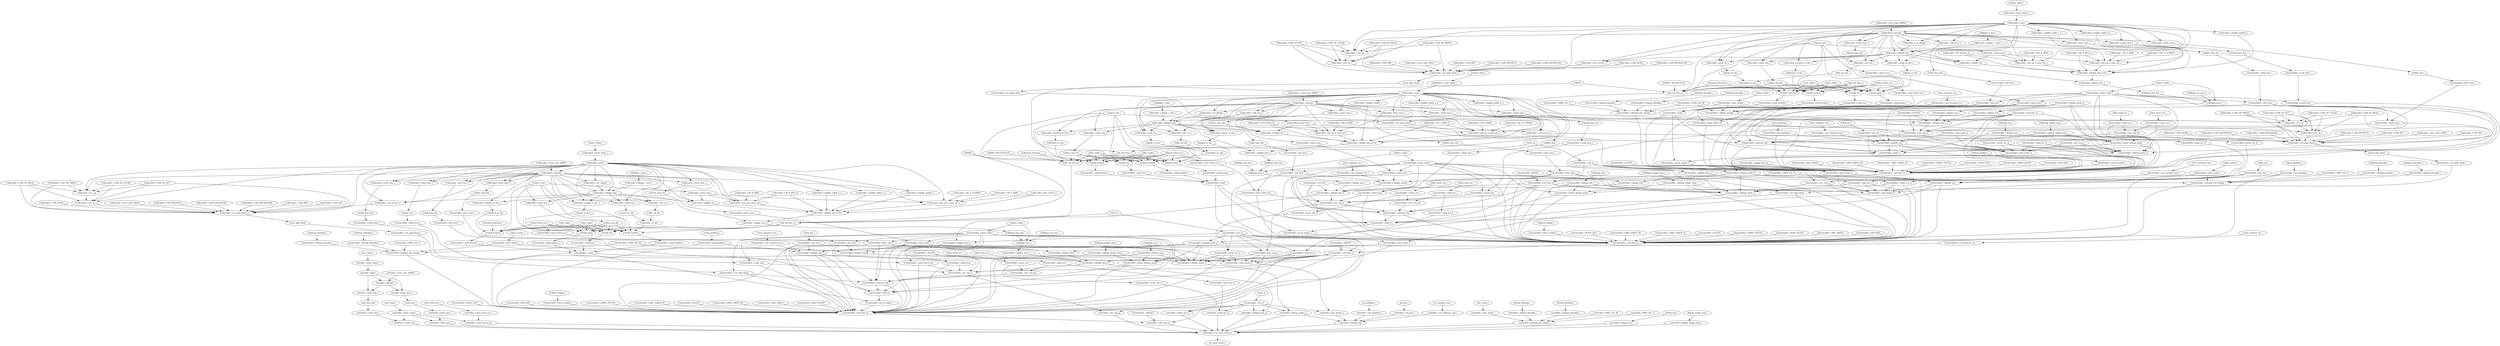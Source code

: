 strict digraph "" {
	"[1]decoder_i.regfile_waddr_o"	 [complexity=46,
		importance=0.495754183051,
		rank=0.0107772648489];
	"[1]decoder_i.illegal_reg_rv32e"	 [complexity=37,
		importance=0.494254248309,
		rank=0.0133582229273];
	"[1]decoder_i.regfile_waddr_o" -> "[1]decoder_i.illegal_reg_rv32e";
	"[3]lsu_valid_i"	 [complexity=34,
		importance=0.723367940388,
		rank=0.0212755276585];
	"[3]stall_branch"	 [complexity=30,
		importance=0.722097242643,
		rank=0.0240699080881];
	"[3]lsu_valid_i" -> "[3]stall_branch";
	"[3]stall_jump"	 [complexity=30,
		importance=0.721871977698,
		rank=0.0240623992566];
	"[3]lsu_valid_i" -> "[3]stall_jump";
	"[3]stall_multdiv"	 [complexity=30,
		importance=0.721661843066,
		rank=0.0240553947689];
	"[3]lsu_valid_i" -> "[3]stall_multdiv";
	"[3]stall_lsu"	 [complexity=30,
		importance=0.72108038043,
		rank=0.024036012681];
	"[3]lsu_valid_i" -> "[3]stall_lsu";
	"[3]id_wb_fsm_ns"	 [complexity=29,
		importance=1.33238137772,
		rank=0.0459441854386];
	"[3]lsu_valid_i" -> "[3]id_wb_fsm_ns";
	"[2]ex_valid_i"	 [complexity=30,
		importance=0.663703349238,
		rank=0.0221234449746];
	"[2]stall_lsu"	 [complexity=26,
		importance=0.66141578928,
		rank=0.0254390688185];
	"[2]ex_valid_i" -> "[2]stall_lsu";
	"[2]stall_jump"	 [complexity=26,
		importance=0.662207386548,
		rank=0.0254695148672];
	"[2]ex_valid_i" -> "[2]stall_jump";
	"[2]id_wb_fsm_ns"	 [complexity=20,
		importance=0.954935209375,
		rank=0.0477467604688];
	"[2]ex_valid_i" -> "[2]id_wb_fsm_ns";
	"[2]stall_multdiv"	 [complexity=26,
		importance=0.661997251916,
		rank=0.025461432766];
	"[2]ex_valid_i" -> "[2]stall_multdiv";
	"[2]stall_branch"	 [complexity=26,
		importance=0.662432651494,
		rank=0.0254781789036];
	"[2]ex_valid_i" -> "[2]stall_branch";
	"[2]controller_i.instr_valid_i"	 [complexity=17,
		importance=0.0550674475598,
		rank=0.00323926162116];
	"[2]controller_i.ecall_insn"	 [complexity=33,
		importance=0.661643935496,
		rank=0.0200498162271];
	"[2]controller_i.instr_valid_i" -> "[2]controller_i.ecall_insn";
	"[2]controller_i.mret_insn"	 [complexity=14,
		importance=0.0531974857783,
		rank=0.00379982041274];
	"[2]controller_i.instr_valid_i" -> "[2]controller_i.mret_insn";
	"[2]controller_i.instr_fetch_err"	 [complexity=33,
		importance=0.661101304832,
		rank=0.0200333728737];
	"[2]controller_i.instr_valid_i" -> "[2]controller_i.instr_fetch_err";
	"[2]controller_i.wfi_insn"	 [complexity=45,
		importance=0.671548662159,
		rank=0.0149233036035];
	"[2]controller_i.instr_valid_i" -> "[2]controller_i.wfi_insn";
	"[2]controller_i.ebrk_insn"	 [complexity=33,
		importance=0.661643935496,
		rank=0.0200498162271];
	"[2]controller_i.instr_valid_i" -> "[2]controller_i.ebrk_insn";
	"[2]controller_i.dret_insn"	 [complexity=14,
		importance=0.0531974857783,
		rank=0.00379982041274];
	"[2]controller_i.instr_valid_i" -> "[2]controller_i.dret_insn";
	"[2]controller_i.ctrl_fsm_ns"	 [complexity=12,
		importance=0.208789927839,
		rank=0.0173991606532];
	"[2]controller_i.instr_valid_i" -> "[2]controller_i.ctrl_fsm_ns";
	"[2]controller_i.halt_if"	 [complexity=16,
		importance=0.216607861339,
		rank=0.0135379913337];
	"[2]controller_i.instr_valid_i" -> "[2]controller_i.halt_if";
	"[2]controller_i.csr_pipe_flush"	 [complexity=26,
		importance=0.659066148444,
		rank=0.0253486980171];
	"[2]controller_i.instr_valid_i" -> "[2]controller_i.csr_pipe_flush";
	"[2]controller_i.enter_debug_mode"	 [complexity=21,
		importance=0.868167762698,
		rank=0.0413413220332];
	"[2]controller_i.instr_valid_i" -> "[2]controller_i.enter_debug_mode";
	"[3]fetch_enable_i"	 [complexity=17,
		importance=0.232418048451,
		rank=0.0136716499089];
	"[3]controller_i.fetch_enable_i"	 [complexity=17,
		importance=0.230922085761,
		rank=0.0135836521036];
	"[3]fetch_enable_i" -> "[3]controller_i.fetch_enable_i";
	"[2]csr_pipe_flush"	 [complexity=29,
		importance=0.670324453811,
		rank=0.0231146363383];
	"[2]controller_i.csr_pipe_flush_i"	 [complexity=29,
		importance=0.663816523579,
		rank=0.022890224951];
	"[2]csr_pipe_flush" -> "[2]controller_i.csr_pipe_flush_i";
	"[3]decoder_i.CSR_DCSR"	 [complexity=45,
		importance=0.741509565947,
		rank=0.0164779903544];
	"[3]decoder_i.csr_pipe_flush_o"	 [complexity=33,
		importance=0.740013603257,
		rank=0.0224246546441];
	"[3]decoder_i.CSR_DCSR" -> "[3]decoder_i.csr_pipe_flush_o";
	"[1]controller_i.ebrk_insn_i"	 [complexity=27,
		importance=0.475541459555,
		rank=0.0176126466502];
	"[1]controller_i.ebrk_insn"	 [complexity=24,
		importance=0.472920851323,
		rank=0.0197050354718];
	"[1]controller_i.ebrk_insn_i" -> "[1]controller_i.ebrk_insn";
	"[2]controller_i.dret_insn_i"	 [complexity=17,
		importance=0.0558180940101,
		rank=0.00328341729471];
	"[2]controller_i.dret_insn_i" -> "[2]controller_i.dret_insn";
	"[2]controller_i.stall_jump_i"	 [complexity=26,
		importance=0.659595637527,
		rank=0.0253690629818];
	"[2]controller_i.stall"	 [complexity=21,
		importance=0.656793812593,
		rank=0.0312758958377];
	"[2]controller_i.stall_jump_i" -> "[2]controller_i.stall";
	"[2]controller_i.id_in_ready_o"	 [complexity=13,
		importance=0.211899232922,
		rank=0.016299940994];
	"[2]controller_i.stall" -> "[2]controller_i.id_in_ready_o";
	"[2]controller_i.stall" -> "[2]controller_i.ctrl_fsm_ns";
	"[2]controller_i.stall" -> "[2]controller_i.halt_if";
	"[3]controller_i.FLUSH"	 [complexity=43,
		importance=0.7261212502,
		rank=0.0168865407023];
	"[3]controller_i.exc_req_d"	 [complexity=30,
		importance=0.718439922897,
		rank=0.0239479974299];
	"[3]controller_i.FLUSH" -> "[3]controller_i.exc_req_d";
	"[3]controller_i.illegal_insn_d"	 [complexity=37,
		importance=0.72462528751,
		rank=0.01958446723];
	"[3]controller_i.FLUSH" -> "[3]controller_i.illegal_insn_d";
	"[3]controller_i.ctrl_fsm_ns"	 [complexity=16,
		importance=0.228678124888,
		rank=0.0142923828055];
	"[3]controller_i.FLUSH" -> "[3]controller_i.ctrl_fsm_ns";
	"[2]controller_i.irq_nm_i"	 [complexity=27,
		importance=0.655414942037,
		rank=0.0242746274829];
	"[2]controller_i.handle_irq"	 [complexity=21,
		importance=0.653170981165,
		rank=0.0311033800555];
	"[2]controller_i.irq_nm_i" -> "[2]controller_i.handle_irq";
	"[2]controller_i.nmi_mode_d"	 [complexity=20,
		importance=0.469602012458,
		rank=0.0234801006229];
	"[2]controller_i.irq_nm_i" -> "[2]controller_i.nmi_mode_d";
	"[2]controller_i.irq_nm_i" -> "[2]controller_i.ctrl_fsm_ns";
	"[2]instr_rdata_i"	 [complexity=23,
		importance=0.067619044879,
		rank=0.002939958473];
	"[2]decoder_i.instr_rdata_i"	 [complexity=23,
		importance=0.0661230821886,
		rank=0.00287491661689];
	"[2]instr_rdata_i" -> "[2]decoder_i.instr_rdata_i";
	"controller_i.instr_valid_i"	 [complexity=4,
		importance=0.0121460428017,
		rank=0.00303651070043];
	"controller_i.ecall_insn"	 [complexity=1,
		importance=0.0102760810203,
		rank=0.0102760810203];
	"controller_i.instr_valid_i" -> "controller_i.ecall_insn";
	"controller_i.ebrk_insn"	 [complexity=1,
		importance=0.0102760810203,
		rank=0.0102760810203];
	"controller_i.instr_valid_i" -> "controller_i.ebrk_insn";
	"controller_i.instr_fetch_err"	 [complexity=1,
		importance=0.00973345035676,
		rank=0.00973345035676];
	"controller_i.instr_valid_i" -> "controller_i.instr_fetch_err";
	"[1]controller_i.RESET"	 [complexity=3,
		importance=0.130707767045,
		rank=0.0435692556817];
	"controller_i.ctrl_fsm_cs"	 [complexity=1,
		importance=0.129211804355,
		rank=0.129211804355];
	"[1]controller_i.RESET" -> "controller_i.ctrl_fsm_cs";
	"[2]debug_req_i"	 [complexity=15,
		importance=0.104397687622,
		rank=0.00695984584147];
	"[2]controller_i.debug_req_i"	 [complexity=15,
		importance=0.102901724932,
		rank=0.00686011499544];
	"[2]debug_req_i" -> "[2]controller_i.debug_req_i";
	"[3]decoder_i.alu_op_a_mux_sel_o"	 [complexity=59,
		importance=0.746744381435,
		rank=0.0126566844311];
	"[3]decoder_i.illegal_reg_rv32e"	 [complexity=50,
		importance=0.742641923631,
		rank=0.0148528384726];
	"[3]decoder_i.alu_op_a_mux_sel_o" -> "[3]decoder_i.illegal_reg_rv32e";
	"[1]rst_ni"	 [complexity=8,
		importance=0.0893159733175,
		rank=0.0111644966647];
	"[1]controller_i.rst_ni"	 [complexity=8,
		importance=0.0878200106271,
		rank=0.0109775013284];
	"[1]rst_ni" -> "[1]controller_i.rst_ni";
	"[2]controller_i.csr_mstatus_mie_i"	 [complexity=27,
		importance=0.655414942037,
		rank=0.0242746274829];
	"[2]controller_i.csr_mstatus_mie_i" -> "[2]controller_i.handle_irq";
	"[3]data_req_dec"	 [complexity=34,
		importance=1.44609380927,
		rank=0.0425321708609];
	"[3]data_req_dec" -> "[3]stall_branch";
	"[3]data_req_dec" -> "[3]stall_jump";
	"[3]data_req_dec" -> "[3]stall_multdiv";
	"[3]data_req_dec" -> "[3]stall_lsu";
	"[3]data_req_dec" -> "[3]id_wb_fsm_ns";
	"[1]jump_in_dec"	 [complexity=19,
		importance=0.475830378868,
		rank=0.025043704151];
	"[1]stall_jump"	 [complexity=17,
		importance=0.473484302375,
		rank=0.0278520177868];
	"[1]jump_in_dec" -> "[1]stall_jump";
	"[3]controller_i.ebrk_insn_i"	 [complexity=40,
		importance=0.723929134877,
		rank=0.0180982283719];
	"[3]controller_i.ebrk_insn"	 [complexity=37,
		importance=0.721308526645,
		rank=0.0194948250445];
	"[3]controller_i.ebrk_insn_i" -> "[3]controller_i.ebrk_insn";
	"[1]csr_mstatus_tw_i"	 [complexity=36,
		importance=0.4836968978,
		rank=0.0134360249389];
	"[1]controller_i.csr_mstatus_tw_i"	 [complexity=36,
		importance=0.48220093511,
		rank=0.0133944704197];
	"[1]csr_mstatus_tw_i" -> "[1]controller_i.csr_mstatus_tw_i";
	"[3]controller_i.csr_mstatus_tw_i"	 [complexity=49,
		importance=0.730588610432,
		rank=0.0149099716415];
	"[3]controller_i.illegal_umode"	 [complexity=43,
		importance=0.72834464956,
		rank=0.0169382476642];
	"[3]controller_i.csr_mstatus_tw_i" -> "[3]controller_i.illegal_umode";
	"[2]fetch_enable_i"	 [complexity=13,
		importance=0.212529851402,
		rank=0.0163484501078];
	"[2]controller_i.fetch_enable_i"	 [complexity=13,
		importance=0.211033888711,
		rank=0.0162333760547];
	"[2]fetch_enable_i" -> "[2]controller_i.fetch_enable_i";
	"[2]csr_mstatus_mie_i"	 [complexity=27,
		importance=0.656910904728,
		rank=0.0243300335084];
	"[2]csr_mstatus_mie_i" -> "[2]controller_i.csr_mstatus_mie_i";
	"[3]illegal_insn_o"	 [complexity=43,
		importance=0.731709490044,
		rank=0.0170164997685];
	"[3]controller_i.illegal_insn_i"	 [complexity=43,
		importance=0.727983374418,
		rank=0.0169298459167];
	"[3]illegal_insn_o" -> "[3]controller_i.illegal_insn_i";
	"[3]controller_i.dret_insn_i"	 [complexity=21,
		importance=0.0607901432726,
		rank=0.00289476872726];
	"[3]controller_i.dret_insn"	 [complexity=18,
		importance=0.0581695350408,
		rank=0.0032316408356];
	"[3]controller_i.dret_insn_i" -> "[3]controller_i.dret_insn";
	"[2]illegal_csr_insn_i"	 [complexity=43,
		importance=0.673540861585,
		rank=0.0156637409671];
	"[2]illegal_insn_o"	 [complexity=39,
		importance=0.672044898895,
		rank=0.0172319204845];
	"[2]illegal_csr_insn_i" -> "[2]illegal_insn_o";
	"[3]ebrk_insn"	 [complexity=40,
		importance=0.726178509132,
		rank=0.0181544627283];
	"[3]ebrk_insn" -> "[3]controller_i.ebrk_insn_i";
	"[3]decoder_i.CSR_DSCRATCH0"	 [complexity=45,
		importance=0.741509565947,
		rank=0.0164779903544];
	"[3]decoder_i.CSR_DSCRATCH0" -> "[3]decoder_i.csr_pipe_flush_o";
	"[3]decoder_i.CSR_DSCRATCH1"	 [complexity=45,
		importance=0.741509565947,
		rank=0.0164779903544];
	"[3]decoder_i.CSR_DSCRATCH1" -> "[3]decoder_i.csr_pipe_flush_o";
	"[3]dret_insn_dec"	 [complexity=21,
		importance=0.063039517527,
		rank=0.003001881787];
	"[3]dret_insn_dec" -> "[3]controller_i.dret_insn_i";
	"decoder_i.instr_rdata_i"	 [complexity=10,
		importance=0.0232016774305,
		rank=0.00232016774305];
	"decoder_i.instr"	 [complexity=8,
		importance=0.0213317156491,
		rank=0.00266646445613];
	"decoder_i.instr_rdata_i" -> "decoder_i.instr";
	"[1]decoder_i.dret_insn_o"	 [complexity=13,
		importance=0.0546022076509,
		rank=0.0042001698193];
	"[1]dret_insn_dec"	 [complexity=13,
		importance=0.053095419002,
		rank=0.00408426300016];
	"[1]decoder_i.dret_insn_o" -> "[1]dret_insn_dec";
	"[2]controller_i.handle_irq" -> "[2]controller_i.nmi_mode_d";
	"[2]controller_i.handle_irq" -> "[2]controller_i.ctrl_fsm_ns";
	"[2]controller_i.handle_irq" -> "[2]controller_i.halt_if";
	"[1]id_wb_fsm_cs"	 [complexity=18,
		importance=0.950912357627,
		rank=0.0528284643126];
	"[1]stall_lsu"	 [complexity=17,
		importance=0.472692705108,
		rank=0.0278054532416];
	"[1]id_wb_fsm_cs" -> "[1]stall_lsu";
	"[1]stall_multdiv"	 [complexity=17,
		importance=0.473274167744,
		rank=0.0278396569261];
	"[1]id_wb_fsm_cs" -> "[1]stall_multdiv";
	"[1]id_wb_fsm_cs" -> "[1]stall_jump";
	"[1]stall_branch"	 [complexity=17,
		importance=0.473709567321,
		rank=0.027865268666];
	"[1]id_wb_fsm_cs" -> "[1]stall_branch";
	"[3]controller_i.wfi_insn"	 [complexity=49,
		importance=0.731213253308,
		rank=0.0149227194553];
	"[3]controller_i.special_req"	 [complexity=23,
		importance=0.714796737139,
		rank=0.0310781190061];
	"[3]controller_i.wfi_insn" -> "[3]controller_i.special_req";
	"[3]controller_i.wfi_insn" -> "[3]controller_i.illegal_umode";
	"[3]controller_i.wfi_insn" -> "[3]controller_i.ctrl_fsm_ns";
	"[2]controller_i.BOOT_SET"	 [complexity=14,
		importance=0.210285890529,
		rank=0.0150204207521];
	"[2]controller_i.BOOT_SET" -> "[2]controller_i.ctrl_fsm_ns";
	"[3]instr_valid_i"	 [complexity=21,
		importance=0.0615354595127,
		rank=0.00293025997679];
	"[3]instr_valid_i" -> "[3]illegal_insn_o";
	"[3]controller_i.instr_valid_i"	 [complexity=21,
		importance=0.0600394968222,
		rank=0.0028590236582];
	"[3]instr_valid_i" -> "[3]controller_i.instr_valid_i";
	"[3]controller_i.IRQ_TAKEN"	 [complexity=22,
		importance=0.687530337356,
		rank=0.0312513789707];
	"[3]controller_i.IRQ_TAKEN" -> "[3]controller_i.ctrl_fsm_ns";
	"[1]controller_i.PRIV_LVL_U"	 [complexity=12,
		importance=0.152489343752,
		rank=0.0127074453126];
	"[1]controller_i.ebreak_into_debug"	 [complexity=5,
		importance=0.150993381061,
		rank=0.0301986762123];
	"[1]controller_i.PRIV_LVL_U" -> "[1]controller_i.ebreak_into_debug";
	"[1]controller_i.PRIV_LVL_M"	 [complexity=12,
		importance=0.152489343752,
		rank=0.0127074453126];
	"[1]controller_i.illegal_umode"	 [complexity=30,
		importance=0.479956974238,
		rank=0.0159985658079];
	"[1]controller_i.PRIV_LVL_M" -> "[1]controller_i.illegal_umode";
	"[1]controller_i.PRIV_LVL_M" -> "[1]controller_i.ebreak_into_debug";
	"[3]decoder_i.regfile_waddr_o"	 [complexity=59,
		importance=0.744141858373,
		rank=0.0126125738707];
	"[3]decoder_i.regfile_waddr_o" -> "[3]decoder_i.illegal_reg_rv32e";
	"[3]branch_decision_i"	 [complexity=32,
		importance=0.723593205334,
		rank=0.0226122876667];
	"[3]branch_decision_i" -> "[3]stall_branch";
	"[3]branch_decision_i" -> "[3]id_wb_fsm_ns";
	"controller_i.csr_save_cause_o"	 [complexity=0,
		importance=0.00740747727152,
		rank=0.0];
	"controller_i.ecall_insn" -> "controller_i.csr_save_cause_o";
	"[1]controller_i.illegal_insn_d"	 [complexity=24,
		importance=0.476237612188,
		rank=0.0198432338412];
	"[1]controller_i.illegal_umode" -> "[1]controller_i.illegal_insn_d";
	"[2]controller_i.illegal_insn_i"	 [complexity=39,
		importance=0.668318783269,
		rank=0.0171363790582];
	"[2]illegal_insn_o" -> "[2]controller_i.illegal_insn_i";
	instr_valid_i	 [complexity=4,
		importance=0.0136420054922,
		rank=0.00341050137304];
	instr_valid_i -> "controller_i.instr_valid_i";
	"[3]controller_i.DBG_TAKEN_ID"	 [complexity=18,
		importance=0.230174087579,
		rank=0.0127874493099];
	"[3]controller_i.DBG_TAKEN_ID" -> "[3]controller_i.ctrl_fsm_ns";
	"[3]controller_i.DBG_TAKEN_IF"	 [complexity=22,
		importance=0.687530337356,
		rank=0.0312513789707];
	"[3]controller_i.DBG_TAKEN_IF" -> "[3]controller_i.ctrl_fsm_ns";
	"[2]controller_i.exc_req_d"	 [complexity=26,
		importance=0.658775331747,
		rank=0.0253375127595];
	"[1]controller_i.exc_req_q"	 [complexity=12,
		importance=0.0478767412017,
		rank=0.00398972843347];
	"[2]controller_i.exc_req_d" -> "[1]controller_i.exc_req_q";
	"[2]controller_i.special_req"	 [complexity=19,
		importance=0.65513214599,
		rank=0.0344806392626];
	"[2]controller_i.exc_req_d" -> "[2]controller_i.special_req";
	"[3]decoder_i.wfi_insn_o"	 [complexity=52,
		importance=0.737590024443,
		rank=0.014184423547];
	"[3]wfi_insn_dec"	 [complexity=52,
		importance=0.736083235795,
		rank=0.0141554468422];
	"[3]decoder_i.wfi_insn_o" -> "[3]wfi_insn_dec";
	"[1]div_en_dec"	 [complexity=22,
		importance=0.478317671959,
		rank=0.0217417123618];
	"[1]multdiv_en_dec"	 [complexity=19,
		importance=0.475952628655,
		rank=0.0250501383503];
	"[1]div_en_dec" -> "[1]multdiv_en_dec";
	"[3]controller_i.csr_pipe_flush"	 [complexity=30,
		importance=0.718730739593,
		rank=0.0239576913198];
	"[3]controller_i.csr_pipe_flush" -> "[3]controller_i.special_req";
	"[3]controller_i.csr_pipe_flush" -> "[3]controller_i.ctrl_fsm_ns";
	"[1]branch_in_dec"	 [complexity=19,
		importance=0.476057980292,
		rank=0.0250556831733];
	"[1]branch_in_dec" -> "[1]stall_branch";
	"[2]div_en_dec"	 [complexity=31,
		importance=0.667040756131,
		rank=0.0215174437462];
	"[2]multdiv_en_dec"	 [complexity=28,
		importance=0.664675712828,
		rank=0.0237384183153];
	"[2]div_en_dec" -> "[2]multdiv_en_dec";
	"[3]rst_ni"	 [complexity=16,
		importance=0.109204170367,
		rank=0.00682526064796];
	"[2]id_wb_fsm_cs"	 [complexity=27,
		importance=1.32835852597,
		rank=0.0491984639249];
	"[3]rst_ni" -> "[2]id_wb_fsm_cs";
	"[3]controller_i.rst_ni"	 [complexity=16,
		importance=0.107708207677,
		rank=0.00673176297981];
	"[3]rst_ni" -> "[3]controller_i.rst_ni";
	"[1]controller_i.ctrl_fsm_ns"	 [complexity=3,
		importance=0.145882233114,
		rank=0.0486274110381];
	"[1]controller_i.exc_req_q" -> "[1]controller_i.ctrl_fsm_ns";
	"[1]controller_i.nmi_mode_d"	 [complexity=9,
		importance=0.0455388989704,
		rank=0.00505987766338];
	"[1]controller_i.exc_req_q" -> "[1]controller_i.nmi_mode_d";
	"[1]controller_i.debug_mode_d"	 [complexity=9,
		importance=0.0453568327671,
		rank=0.00503964808523];
	"[1]controller_i.exc_req_q" -> "[1]controller_i.debug_mode_d";
	"[2]controller_i.ecall_insn" -> "[2]controller_i.exc_req_d";
	"[2]controller_i.ecall_insn" -> "[2]controller_i.ctrl_fsm_ns";
	"[1]decoder_i.div_en_o"	 [complexity=22,
		importance=0.480055750176,
		rank=0.0218207159171];
	"[1]decoder_i.div_en_o" -> "[1]div_en_dec";
	"[2]controller_i.ecall_insn_i"	 [complexity=36,
		importance=0.664264543728,
		rank=0.0184517928813];
	"[2]controller_i.ecall_insn_i" -> "[2]controller_i.ecall_insn";
	irq_pending_i	 [complexity=7,
		importance=0.0441247070675,
		rank=0.00630352958108];
	"controller_i.irq_pending_i"	 [complexity=7,
		importance=0.0426287443771,
		rank=0.0060898206253];
	irq_pending_i -> "controller_i.irq_pending_i";
	"[2]controller_i.illegal_dret"	 [complexity=39,
		importance=0.666711783214,
		rank=0.0170951739286];
	"[2]controller_i.illegal_insn_d"	 [complexity=33,
		importance=0.66496069636,
		rank=0.0201503241321];
	"[2]controller_i.illegal_dret" -> "[2]controller_i.illegal_insn_d";
	"[2]controller_i.debug_mode_d"	 [complexity=13,
		importance=0.0503288820296,
		rank=0.00387145246381];
	"[2]controller_i.mret_insn" -> "[2]controller_i.debug_mode_d";
	"[2]controller_i.mret_insn" -> "[2]controller_i.special_req";
	"[2]controller_i.illegal_umode"	 [complexity=39,
		importance=0.66868005841,
		rank=0.0171456425233];
	"[2]controller_i.mret_insn" -> "[2]controller_i.illegal_umode";
	"[2]controller_i.mret_insn" -> "[2]controller_i.nmi_mode_d";
	"[2]controller_i.mret_insn" -> "[2]controller_i.ctrl_fsm_ns";
	"[3]controller_i.stall_lsu_i"	 [complexity=30,
		importance=0.718996392122,
		rank=0.0239665464041];
	"[3]controller_i.stall"	 [complexity=25,
		importance=0.716458403742,
		rank=0.0286583361497];
	"[3]controller_i.stall_lsu_i" -> "[3]controller_i.stall";
	"[3]decoder_i.csr_op_o"	 [complexity=41,
		importance=3.70367226819,
		rank=0.090333469956];
	"[3]decoder_i.csr_op_o" -> "[3]decoder_i.csr_pipe_flush_o";
	"[1]decoder_i.alu_op_a_mux_sel_o"	 [complexity=46,
		importance=0.498356706113,
		rank=0.0108338414372];
	"[1]decoder_i.alu_op_a_mux_sel_o" -> "[1]decoder_i.illegal_reg_rv32e";
	"[1]controller_i.load_err_q"	 [complexity=12,
		importance=0.0479480527604,
		rank=0.00399567106337];
	"[1]controller_i.load_err_q" -> "[1]controller_i.ctrl_fsm_ns";
	"[1]controller_i.load_err_q" -> "[1]controller_i.nmi_mode_d";
	"[1]controller_i.load_err_q" -> "[1]controller_i.debug_mode_d";
	"[2]decoder_i.CSR_MSTATUS"	 [complexity=35,
		importance=0.681844974798,
		rank=0.0194812849942];
	"[2]decoder_i.csr_pipe_flush_o"	 [complexity=29,
		importance=0.680349012107,
		rank=0.0234603107623];
	"[2]decoder_i.CSR_MSTATUS" -> "[2]decoder_i.csr_pipe_flush_o";
	"[2]decoder_i.sv2v_cast_DB892"	 [complexity=21,
		importance=0.0633181525275,
		rank=0.00301515012036];
	"[2]decoder_i.opcode"	 [complexity=18,
		importance=0.061822189837,
		rank=0.00343456610206];
	"[2]decoder_i.sv2v_cast_DB892" -> "[2]decoder_i.opcode";
	"[1]controller_i.load_err_d"	 [complexity=5,
		importance=0.0638144847957,
		rank=0.0127628969591];
	"controller_i.load_err_q"	 [complexity=3,
		importance=0.0618510381654,
		rank=0.0206170127218];
	"[1]controller_i.load_err_d" -> "controller_i.load_err_q";
	"[1]ecall_insn_dec"	 [complexity=27,
		importance=0.477790833809,
		rank=0.0176959568078];
	"[1]controller_i.ecall_insn_i"	 [complexity=27,
		importance=0.475541459555,
		rank=0.0176126466502];
	"[1]ecall_insn_dec" -> "[1]controller_i.ecall_insn_i";
	"decoder_i.ebrk_insn_o"	 [complexity=4,
		importance=0.0166528521553,
		rank=0.00416321303882];
	ebrk_insn	 [complexity=4,
		importance=0.0151460635064,
		rank=0.00378651587661];
	"decoder_i.ebrk_insn_o" -> ebrk_insn;
	"[1]controller_i.DBG_TAKEN_IF"	 [complexity=9,
		importance=0.439142662034,
		rank=0.0487936291149];
	"[1]controller_i.DBG_TAKEN_IF" -> "[1]controller_i.ctrl_fsm_ns";
	"[3]controller_i.exc_req_lsu"	 [complexity=30,
		importance=0.717321152558,
		rank=0.0239107050853];
	"[3]controller_i.exc_req_lsu" -> "[3]controller_i.special_req";
	"[1]decoder_i.opcode"	 [complexity=14,
		importance=0.0568501405746,
		rank=0.00406072432675];
	"[1]decoder_i.opcode" -> "[1]decoder_i.dret_insn_o";
	"[1]decoder_i.opcode" -> "[1]decoder_i.div_en_o";
	"[1]decoder_i.opcode" -> "[1]decoder_i.alu_op_a_mux_sel_o";
	"[1]decoder_i.data_req_o"	 [complexity=21,
		importance=0.951026163365,
		rank=0.0452869601602];
	"[1]decoder_i.opcode" -> "[1]decoder_i.data_req_o";
	"[1]decoder_i.csr_illegal"	 [complexity=22,
		importance=0.482695867345,
		rank=0.021940721243];
	"[1]decoder_i.opcode" -> "[1]decoder_i.csr_illegal";
	"[1]decoder_i.ecall_insn_o"	 [complexity=27,
		importance=0.479297622458,
		rank=0.0177517637948];
	"[1]decoder_i.opcode" -> "[1]decoder_i.ecall_insn_o";
	"[1]decoder_i.illegal_insn"	 [complexity=20,
		importance=0.481189078696,
		rank=0.0240594539348];
	"[1]decoder_i.opcode" -> "[1]decoder_i.illegal_insn";
	"[1]decoder_i.mult_en_o"	 [complexity=22,
		importance=0.480055750176,
		rank=0.0218207159171];
	"[1]decoder_i.opcode" -> "[1]decoder_i.mult_en_o";
	"[1]decoder_i.ebrk_insn_o"	 [complexity=27,
		importance=0.479297622458,
		rank=0.0177517637948];
	"[1]decoder_i.opcode" -> "[1]decoder_i.ebrk_insn_o";
	"[1]decoder_i.csr_op"	 [complexity=35,
		importance=7.38778977941,
		rank=0.211079707983];
	"[1]decoder_i.opcode" -> "[1]decoder_i.csr_op";
	"[1]decoder_i.regfile_we"	 [complexity=46,
		importance=0.496236950228,
		rank=0.0107877597876];
	"[1]decoder_i.opcode" -> "[1]decoder_i.regfile_we";
	"[1]decoder_i.alu_op_b_mux_sel_o"	 [complexity=46,
		importance=0.497618095,
		rank=0.0108177846739];
	"[1]decoder_i.opcode" -> "[1]decoder_i.alu_op_b_mux_sel_o";
	"[1]decoder_i.branch_in_dec_o"	 [complexity=19,
		importance=0.477762803174,
		rank=0.0251454106934];
	"[1]decoder_i.opcode" -> "[1]decoder_i.branch_in_dec_o";
	"[1]decoder_i.csr_access_o"	 [complexity=28,
		importance=1.47659779343,
		rank=0.0527356354795];
	"[1]decoder_i.opcode" -> "[1]decoder_i.csr_access_o";
	"[1]decoder_i.jump_in_dec_o"	 [complexity=19,
		importance=0.477530528234,
		rank=0.0251331856965];
	"[1]decoder_i.opcode" -> "[1]decoder_i.jump_in_dec_o";
	"[1]decoder_i.wfi_insn_o"	 [complexity=39,
		importance=0.489202349121,
		rank=0.0125436499775];
	"[1]decoder_i.opcode" -> "[1]decoder_i.wfi_insn_o";
	"[1]decoder_i.mret_insn_o"	 [complexity=13,
		importance=0.0546022076509,
		rank=0.0042001698193];
	"[1]decoder_i.opcode" -> "[1]decoder_i.mret_insn_o";
	"[1]decoder_i.OP_B_REG_B"	 [complexity=52,
		importance=10.9490940527,
		rank=0.210559501013];
	"[1]decoder_i.OP_B_REG_B" -> "[1]decoder_i.illegal_reg_rv32e";
	"[1]decoder_i.OP_B_REG_B" -> "[1]decoder_i.alu_op_b_mux_sel_o";
	"[3]decoder_i.OP_A_CURRPC"	 [complexity=71,
		importance=4.4819622513,
		rank=0.0631262288916];
	"[3]decoder_i.OP_A_CURRPC" -> "[3]decoder_i.alu_op_a_mux_sel_o";
	"controller_i.load_err_q" -> "controller_i.csr_save_cause_o";
	"controller_i.debug_ebreaku_i"	 [complexity=11,
		importance=0.0221700633623,
		rank=0.00201546030567];
	"controller_i.ebreak_into_debug"	 [complexity=4,
		importance=0.0199261024899,
		rank=0.00498152562247];
	"controller_i.debug_ebreaku_i" -> "controller_i.ebreak_into_debug";
	"[2]decoder_i.regfile_raddr_b_o"	 [complexity=55,
		importance=0.684477267223,
		rank=0.0124450412222];
	"[2]decoder_i.illegal_reg_rv32e"	 [complexity=46,
		importance=0.682977332482,
		rank=0.0148473333148];
	"[2]decoder_i.regfile_raddr_b_o" -> "[2]decoder_i.illegal_reg_rv32e";
	"[1]controller_i.rst_ni" -> "controller_i.load_err_q";
	"controller_i.nmi_mode_q"	 [complexity=7,
		importance=0.0431758554665,
		rank=0.00616797935236];
	"[1]controller_i.rst_ni" -> "controller_i.nmi_mode_q";
	"controller_i.store_err_q"	 [complexity=3,
		importance=0.0618977932162,
		rank=0.0206325977387];
	"[1]controller_i.rst_ni" -> "controller_i.store_err_q";
	"[1]controller_i.rst_ni" -> "controller_i.ctrl_fsm_cs";
	"controller_i.debug_mode_q"	 [complexity=7,
		importance=0.0431152740819,
		rank=0.00615932486885];
	"[1]controller_i.rst_ni" -> "controller_i.debug_mode_q";
	"controller_i.illegal_insn_q"	 [complexity=1,
		importance=0.0105664015963,
		rank=0.0105664015963];
	"[1]controller_i.rst_ni" -> "controller_i.illegal_insn_q";
	"controller_i.exc_req_q"	 [complexity=3,
		importance=0.0617797266067,
		rank=0.0205932422022];
	"[1]controller_i.rst_ni" -> "controller_i.exc_req_q";
	"[1]controller_i.enter_debug_mode"	 [complexity=12,
		importance=0.616536983802,
		rank=0.0513780819835];
	"[1]controller_i.halt_if"	 [complexity=7,
		importance=0.153700166615,
		rank=0.0219571666593];
	"[1]controller_i.enter_debug_mode" -> "[1]controller_i.halt_if";
	"[1]controller_i.enter_debug_mode" -> "[1]controller_i.ctrl_fsm_ns";
	"[1]controller_i.csr_pipe_flush"	 [complexity=17,
		importance=0.470343064271,
		rank=0.0276672390748];
	"[1]controller_i.csr_pipe_flush" -> "[1]controller_i.ctrl_fsm_ns";
	"[1]controller_i.special_req"	 [complexity=10,
		importance=0.466409061817,
		rank=0.0466409061817];
	"[1]controller_i.csr_pipe_flush" -> "[1]controller_i.special_req";
	"[3]csr_mstatus_tw_i"	 [complexity=49,
		importance=0.732084573122,
		rank=0.0149405014923];
	"[3]csr_mstatus_tw_i" -> "[3]controller_i.csr_mstatus_tw_i";
	"[1]controller_i.debug_mode_q"	 [complexity=11,
		importance=0.0480873233444,
		rank=0.00437157484949];
	"[2]controller_i.debug_mode_d" -> "[1]controller_i.debug_mode_q";
	"[1]decoder_i.sv2v_cast_290A1"	 [complexity=38,
		importance=2.9512515303,
		rank=0.0776645139552];
	"[1]decoder_i.csr_pipe_flush_o"	 [complexity=20,
		importance=0.491625927935,
		rank=0.0245812963967];
	"[1]decoder_i.sv2v_cast_290A1" -> "[1]decoder_i.csr_pipe_flush_o";
	"[3]decoder_i.regfile_raddr_a_o"	 [complexity=59,
		importance=0.744141858373,
		rank=0.0126125738707];
	"[3]decoder_i.regfile_raddr_a_o" -> "[3]decoder_i.illegal_reg_rv32e";
	"[2]instr_valid_i"	 [complexity=17,
		importance=0.0565634102502,
		rank=0.00332725942648];
	"[2]instr_valid_i" -> "[2]controller_i.instr_valid_i";
	"[2]instr_valid_i" -> "[2]illegal_insn_o";
	"[1]csr_pipe_flush"	 [complexity=20,
		importance=0.481601369638,
		rank=0.0240800684819];
	"[1]controller_i.csr_pipe_flush_i"	 [complexity=20,
		importance=0.475093439406,
		rank=0.0237546719703];
	"[1]csr_pipe_flush" -> "[1]controller_i.csr_pipe_flush_i";
	"[1]decoder_i.OP_A_REG_A"	 [complexity=64,
		importance=23.42426115,
		rank=0.366004080469];
	"[1]decoder_i.OP_A_REG_A" -> "[1]decoder_i.alu_op_a_mux_sel_o";
	"[1]decoder_i.OP_A_REG_A" -> "[1]decoder_i.illegal_reg_rv32e";
	"[2]controller_i.debug_mode_q"	 [complexity=15,
		importance=0.0530593726069,
		rank=0.00353729150712];
	"[2]controller_i.debug_mode_q" -> "[2]controller_i.handle_irq";
	"[2]controller_i.debug_mode_q" -> "[2]controller_i.illegal_dret";
	"[2]controller_i.debug_mode_q" -> "[2]controller_i.debug_mode_d";
	"[2]controller_i.debug_mode_q" -> "[2]controller_i.ctrl_fsm_ns";
	"[2]controller_i.debug_mode_q" -> "[2]controller_i.enter_debug_mode";
	"[2]dret_insn_dec"	 [complexity=17,
		importance=0.0580674682645,
		rank=0.00341573342732];
	"[2]dret_insn_dec" -> "[2]controller_i.dret_insn_i";
	"[3]mult_en_dec"	 [complexity=35,
		importance=0.726705347281,
		rank=0.0207630099223];
	"[3]multdiv_en_dec"	 [complexity=32,
		importance=0.724340303978,
		rank=0.0226356344993];
	"[3]mult_en_dec" -> "[3]multdiv_en_dec";
	"[1]ebrk_insn"	 [complexity=27,
		importance=0.477790833809,
		rank=0.0176959568078];
	"[1]ebrk_insn" -> "[1]controller_i.ebrk_insn_i";
	"[2]csr_mstatus_tw_i"	 [complexity=45,
		importance=0.672419981973,
		rank=0.0149426662661];
	"[2]controller_i.csr_mstatus_tw_i"	 [complexity=45,
		importance=0.670924019282,
		rank=0.0149094226507];
	"[2]csr_mstatus_tw_i" -> "[2]controller_i.csr_mstatus_tw_i";
	"controller_i.irq_nm_i"	 [complexity=7,
		importance=0.0426287443771,
		rank=0.0060898206253];
	"controller_i.handle_irq"	 [complexity=1,
		importance=0.0403847835046,
		rank=0.0403847835046];
	"controller_i.irq_nm_i" -> "controller_i.handle_irq";
	"[2]controller_i.RESET"	 [complexity=12,
		importance=0.193615461769,
		rank=0.0161346218141];
	"[1]controller_i.ctrl_fsm_cs"	 [complexity=10,
		importance=0.192119499079,
		rank=0.0192119499079];
	"[2]controller_i.RESET" -> "[1]controller_i.ctrl_fsm_cs";
	"[1]controller_i.instr_fetch_err"	 [complexity=24,
		importance=0.47237822066,
		rank=0.0196824258608];
	"[1]controller_i.instr_fetch_err" -> "[1]controller_i.ctrl_fsm_ns";
	"[1]controller_i.exc_req_d"	 [complexity=17,
		importance=0.470052247575,
		rank=0.0276501322103];
	"[1]controller_i.instr_fetch_err" -> "[1]controller_i.exc_req_d";
	"[3]decoder_i.illegal_insn_o"	 [complexity=47,
		importance=0.737610752916,
		rank=0.0156938458067];
	"[3]illegal_insn_dec"	 [complexity=47,
		importance=0.734674057271,
		rank=0.0156313629206];
	"[3]decoder_i.illegal_insn_o" -> "[3]illegal_insn_dec";
	debug_ebreakm_i	 [complexity=11,
		importance=0.0236660260528,
		rank=0.00215145691389];
	"controller_i.debug_ebreakm_i"	 [complexity=11,
		importance=0.0221700633623,
		rank=0.00201546030567];
	debug_ebreakm_i -> "controller_i.debug_ebreakm_i";
	"[3]controller_i.debug_single_step_i"	 [complexity=19,
		importance=0.112845823457,
		rank=0.00593925386613];
	"[3]controller_i.enter_debug_mode"	 [complexity=25,
		importance=0.947720550898,
		rank=0.0379088220359];
	"[3]controller_i.debug_single_step_i" -> "[3]controller_i.enter_debug_mode";
	"[3]controller_i.debug_mode_d"	 [complexity=17,
		importance=0.055300931292,
		rank=0.00325299595836];
	"[3]controller_i.debug_single_step_i" -> "[3]controller_i.debug_mode_d";
	"[3]controller_i.debug_single_step_i" -> "[3]controller_i.ctrl_fsm_ns";
	"[2]decoder_i.OP_B_IMM"	 [complexity=85,
		importance=26.7688019504,
		rank=0.31492708177];
	"[2]decoder_i.alu_op_b_mux_sel_o"	 [complexity=55,
		importance=0.686341179173,
		rank=0.0124789305304];
	"[2]decoder_i.OP_B_IMM" -> "[2]decoder_i.alu_op_b_mux_sel_o";
	"[2]decoder_i.CSR_DPC"	 [complexity=41,
		importance=0.681844974798,
		rank=0.016630365239];
	"[2]decoder_i.CSR_DPC" -> "[2]decoder_i.csr_pipe_flush_o";
	"[3]decoder_i.instr_rdata_i"	 [complexity=27,
		importance=0.071095131451,
		rank=0.00263315301671];
	"[3]decoder_i.instr"	 [complexity=25,
		importance=0.0692251696696,
		rank=0.00276900678678];
	"[3]decoder_i.instr_rdata_i" -> "[3]decoder_i.instr";
	"[3]controller_i.irq_nm_i"	 [complexity=31,
		importance=0.715079533187,
		rank=0.0230670817157];
	"[3]controller_i.nmi_mode_d"	 [complexity=29,
		importance=0.658325096631,
		rank=0.0227008654011];
	"[3]controller_i.irq_nm_i" -> "[3]controller_i.nmi_mode_d";
	"[3]controller_i.handle_irq"	 [complexity=25,
		importance=0.712835572314,
		rank=0.0285134228926];
	"[3]controller_i.irq_nm_i" -> "[3]controller_i.handle_irq";
	"[3]controller_i.irq_nm_i" -> "[3]controller_i.ctrl_fsm_ns";
	"[3]controller_i.stall_branch_i"	 [complexity=30,
		importance=0.719335309296,
		rank=0.0239778436432];
	"[3]controller_i.stall_branch_i" -> "[3]controller_i.stall";
	"[1]controller_i.illegal_dret"	 [complexity=30,
		importance=0.477988699042,
		rank=0.0159329566347];
	"[1]controller_i.illegal_dret" -> "[1]controller_i.illegal_insn_d";
	"[3]decoder_i.mult_en_o"	 [complexity=35,
		importance=0.728443425498,
		rank=0.0208126692999];
	"[3]decoder_i.mult_en_o" -> "[3]mult_en_dec";
	"[2]controller_i.id_in_ready_o" -> "[2]controller_i.ctrl_fsm_ns";
	"[2]ecall_insn_dec"	 [complexity=36,
		importance=0.666513917982,
		rank=0.0185142754995];
	"[2]ecall_insn_dec" -> "[2]controller_i.ecall_insn_i";
	"controller_i.instr_fetch_err_i"	 [complexity=4,
		importance=0.0112687813726,
		rank=0.00281719534314];
	"controller_i.instr_fetch_err_i" -> "controller_i.instr_fetch_err";
	"[2]controller_i.instr_fetch_err" -> "[2]controller_i.exc_req_d";
	"[2]controller_i.instr_fetch_err" -> "[2]controller_i.ctrl_fsm_ns";
	"[3]controller_i.nmi_mode_q"	 [complexity=31,
		importance=0.715626644276,
		rank=0.0230847304605];
	"[3]controller_i.nmi_mode_q" -> "[3]controller_i.nmi_mode_d";
	"[3]controller_i.nmi_mode_q" -> "[3]controller_i.handle_irq";
	"[1]controller_i.wfi_insn_i"	 [complexity=39,
		importance=0.485446186218,
		rank=0.0124473381082];
	"[1]controller_i.wfi_insn"	 [complexity=36,
		importance=0.482825577986,
		rank=0.0134118216107];
	"[1]controller_i.wfi_insn_i" -> "[1]controller_i.wfi_insn";
	"[2]illegal_c_insn_i"	 [complexity=30,
		importance=0.673652086431,
		rank=0.0224550695477];
	"[2]decoder_i.illegal_c_insn_i"	 [complexity=30,
		importance=0.672156123741,
		rank=0.0224052041247];
	"[2]illegal_c_insn_i" -> "[2]decoder_i.illegal_c_insn_i";
	"[2]decoder_i.mult_en_o"	 [complexity=31,
		importance=0.668778834348,
		rank=0.0215735107854];
	"[2]mult_en_dec"	 [complexity=31,
		importance=0.667040756131,
		rank=0.0215174437462];
	"[2]decoder_i.mult_en_o" -> "[2]mult_en_dec";
	"controller_i.ecall_insn_i"	 [complexity=4,
		importance=0.012896689252,
		rank=0.00322417231301];
	"controller_i.ecall_insn_i" -> "controller_i.ecall_insn";
	"[1]controller_i.irq_pending_i"	 [complexity=18,
		importance=0.466691857865,
		rank=0.0259273254369];
	"[1]controller_i.irq_pending_i" -> "[1]controller_i.ctrl_fsm_ns";
	"[1]controller_i.handle_irq"	 [complexity=12,
		importance=0.464447896992,
		rank=0.038703991416];
	"[1]controller_i.irq_pending_i" -> "[1]controller_i.handle_irq";
	"[3]div_en_dec"	 [complexity=35,
		importance=0.726705347281,
		rank=0.0207630099223];
	"[3]div_en_dec" -> "[3]multdiv_en_dec";
	"[2]decoder_i.illegal_insn_o"	 [complexity=43,
		importance=0.677946161766,
		rank=0.0157661898085];
	"[2]decoder_i.illegal_reg_rv32e" -> "[2]decoder_i.illegal_insn_o";
	"[3]irq_nm_i"	 [complexity=31,
		importance=0.716575495877,
		rank=0.0231153385767];
	"[3]irq_nm_i" -> "[3]controller_i.irq_nm_i";
	"[2]illegal_insn_dec"	 [complexity=43,
		importance=0.675009466121,
		rank=0.015697894561];
	"[2]illegal_insn_dec" -> "[2]illegal_insn_o";
	"[3]decoder_i.CSR_MIE"	 [complexity=39,
		importance=0.741509565947,
		rank=0.0190130657935];
	"[3]decoder_i.CSR_MIE" -> "[3]decoder_i.csr_pipe_flush_o";
	"controller_i.nmi_mode_q" -> "controller_i.handle_irq";
	"[2]decoder_i.jump_in_dec_o"	 [complexity=28,
		importance=0.666253612406,
		rank=0.0237947718717];
	"[2]jump_in_dec"	 [complexity=28,
		importance=0.664553463041,
		rank=0.0237340522515];
	"[2]decoder_i.jump_in_dec_o" -> "[2]jump_in_dec";
	"[1]controller_i.SLEEP"	 [complexity=5,
		importance=0.147378195805,
		rank=0.029475639161];
	"[1]controller_i.SLEEP" -> "[1]controller_i.ctrl_fsm_ns";
	"[1]instr_valid_i"	 [complexity=13,
		importance=0.0515913609877,
		rank=0.00396856622983];
	"[1]illegal_insn_o"	 [complexity=30,
		importance=0.483321814722,
		rank=0.0161107271574];
	"[1]instr_valid_i" -> "[1]illegal_insn_o";
	"[1]controller_i.instr_valid_i"	 [complexity=13,
		importance=0.0500953982973,
		rank=0.00385349217672];
	"[1]instr_valid_i" -> "[1]controller_i.instr_valid_i";
	"controller_i.debug_req_i"	 [complexity=2,
		importance=0.0170589154155,
		rank=0.00852945770775];
	"controller_i.debug_req_i" -> "controller_i.csr_save_cause_o";
	"[1]debug_req_i"	 [complexity=11,
		importance=0.0944535890971,
		rank=0.00858668991792];
	"[1]controller_i.debug_req_i"	 [complexity=11,
		importance=0.0929576264067,
		rank=0.0084506933097];
	"[1]debug_req_i" -> "[1]controller_i.debug_req_i";
	"controller_i.ebrk_insn_i"	 [complexity=4,
		importance=0.012896689252,
		rank=0.00322417231301];
	"controller_i.ebrk_insn_i" -> "controller_i.ebrk_insn";
	"[3]controller_i.instr_fetch_err"	 [complexity=37,
		importance=0.720765895982,
		rank=0.0194801593509];
	"[3]controller_i.instr_fetch_err" -> "[3]controller_i.exc_req_d";
	"[3]controller_i.instr_fetch_err" -> "[3]controller_i.ctrl_fsm_ns";
	"[1]instr_rdata_i"	 [complexity=19,
		importance=0.0626469956165,
		rank=0.00329721029561];
	"[1]decoder_i.instr_rdata_i"	 [complexity=19,
		importance=0.0611510329261,
		rank=0.00321847541716];
	"[1]instr_rdata_i" -> "[1]decoder_i.instr_rdata_i";
	"[1]instr_new_i"	 [complexity=19,
		importance=0.474980265066,
		rank=0.0249989613193];
	"[1]decoder_i.instr_new_i"	 [complexity=49,
		importance=2.98724390102,
		rank=0.0609641612452];
	"[1]instr_new_i" -> "[1]decoder_i.instr_new_i";
	"[1]instr_new_i" -> "[1]stall_lsu";
	"[1]instr_new_i" -> "[1]stall_multdiv";
	"[1]instr_new_i" -> "[1]stall_jump";
	"[1]instr_new_i" -> "[1]stall_branch";
	"[2]decoder_i.CSR_OP_SET"	 [complexity=46,
		importance=10.2201320047,
		rank=0.222176782711];
	"[2]decoder_i.csr_op"	 [complexity=44,
		importance=10.218636042,
		rank=0.232241728227];
	"[2]decoder_i.CSR_OP_SET" -> "[2]decoder_i.csr_op";
	"[2]decoder_i.csr_op_o"	 [complexity=37,
		importance=3.40534931245,
		rank=0.092036467904];
	"[2]decoder_i.CSR_OP_SET" -> "[2]decoder_i.csr_op_o";
	"[2]decoder_i.CSR_OP_SET" -> "[2]decoder_i.csr_pipe_flush_o";
	"[1]controller_i.ebrk_insn" -> "[1]controller_i.ctrl_fsm_ns";
	"[1]controller_i.ebrk_insn" -> "[1]controller_i.exc_req_d";
	"[2]decoder_i.csr_illegal"	 [complexity=31,
		importance=0.671418951517,
		rank=0.0216586758554];
	"[2]decoder_i.illegal_insn"	 [complexity=29,
		importance=0.669912162869,
		rank=0.0231004194093];
	"[2]decoder_i.csr_illegal" -> "[2]decoder_i.illegal_insn";
	"[2]controller_i.stall_lsu_i"	 [complexity=26,
		importance=0.659331800973,
		rank=0.025358915422];
	"[2]stall_lsu" -> "[2]controller_i.stall_lsu_i";
	"[1]decoder_i.instr_new_i" -> "[1]decoder_i.alu_op_a_mux_sel_o";
	"[1]decoder_i.instr_new_i" -> "[1]decoder_i.regfile_we";
	"[1]decoder_i.instr_new_i" -> "[1]decoder_i.alu_op_b_mux_sel_o";
	"[1]illegal_c_insn_i"	 [complexity=21,
		importance=0.484929002259,
		rank=0.0230918572504];
	"[1]decoder_i.illegal_c_insn_i"	 [complexity=21,
		importance=0.483433039569,
		rank=0.0230206209318];
	"[1]illegal_c_insn_i" -> "[1]decoder_i.illegal_c_insn_i";
	"[1]controller_i.wfi_insn" -> "[1]controller_i.illegal_umode";
	"[1]controller_i.wfi_insn" -> "[1]controller_i.ctrl_fsm_ns";
	"[1]controller_i.wfi_insn" -> "[1]controller_i.special_req";
	"[3]decoder_i.ecall_insn_o"	 [complexity=40,
		importance=0.72768529778,
		rank=0.0181921324445];
	"[3]ecall_insn_dec"	 [complexity=40,
		importance=0.726178509132,
		rank=0.0181544627283];
	"[3]decoder_i.ecall_insn_o" -> "[3]ecall_insn_dec";
	"[1]decoder_i.OP_A_IMM"	 [complexity=52,
		importance=1.49656608103,
		rank=0.0287801169429];
	"[1]decoder_i.OP_A_IMM" -> "[1]decoder_i.alu_op_a_mux_sel_o";
	"[1]decoder_i.CSR_OP_WRITE"	 [complexity=37,
		importance=7.3892857421,
		rank=0.199710425462];
	"[1]decoder_i.CSR_OP_WRITE" -> "[1]decoder_i.csr_pipe_flush_o";
	"[1]decoder_i.CSR_OP_WRITE" -> "[1]decoder_i.csr_op";
	"[2]controller_i.csr_pipe_flush_i" -> "[2]controller_i.csr_pipe_flush";
	"[3]controller_i.instr_fetch_err_i"	 [complexity=40,
		importance=0.722301226998,
		rank=0.0180575306749];
	"[3]controller_i.instr_fetch_err_i" -> "[3]controller_i.instr_fetch_err";
	"[1]controller_i.stall_lsu_i"	 [complexity=17,
		importance=0.4706087168,
		rank=0.0276828656941];
	"[1]stall_lsu" -> "[1]controller_i.stall_lsu_i";
	"[3]controller_i.ctrl_fsm_cs"	 [complexity=18,
		importance=0.231895893178,
		rank=0.0128831051766];
	"[3]controller_i.ctrl_fsm_cs" -> "[3]controller_i.nmi_mode_d";
	"[3]controller_i.ctrl_fsm_cs" -> "[3]controller_i.exc_req_d";
	"[3]controller_i.halt_if"	 [complexity=20,
		importance=0.236496058389,
		rank=0.0118248029195];
	"[3]controller_i.ctrl_fsm_cs" -> "[3]controller_i.halt_if";
	"[3]controller_i.ctrl_fsm_cs" -> "[3]controller_i.debug_mode_d";
	"[3]controller_i.ctrl_fsm_cs" -> "[3]controller_i.illegal_insn_d";
	"[3]controller_i.ctrl_fsm_cs" -> "[3]controller_i.ctrl_fsm_ns";
	"[2]controller_i.stall_lsu_i" -> "[2]controller_i.stall";
	"[2]decoder_i.opcode" -> "[2]decoder_i.mult_en_o";
	"[2]decoder_i.opcode" -> "[2]decoder_i.jump_in_dec_o";
	"[2]decoder_i.opcode" -> "[2]decoder_i.csr_illegal";
	"[2]decoder_i.alu_op_a_mux_sel_o"	 [complexity=55,
		importance=0.687079790286,
		rank=0.0124923598234];
	"[2]decoder_i.opcode" -> "[2]decoder_i.alu_op_a_mux_sel_o";
	"[2]decoder_i.csr_access_o"	 [complexity=37,
		importance=2.04276704594,
		rank=0.0552099201606];
	"[2]decoder_i.opcode" -> "[2]decoder_i.csr_access_o";
	"[2]decoder_i.opcode" -> "[2]decoder_i.csr_op";
	"[2]decoder_i.dret_insn_o"	 [complexity=17,
		importance=0.0595742569133,
		rank=0.00350436805373];
	"[2]decoder_i.opcode" -> "[2]decoder_i.dret_insn_o";
	"[2]decoder_i.wfi_insn_o"	 [complexity=48,
		importance=0.677925433294,
		rank=0.014123446527];
	"[2]decoder_i.opcode" -> "[2]decoder_i.wfi_insn_o";
	"[2]decoder_i.branch_in_dec_o"	 [complexity=28,
		importance=0.666485887346,
		rank=0.0238030674052];
	"[2]decoder_i.opcode" -> "[2]decoder_i.branch_in_dec_o";
	"[2]decoder_i.ecall_insn_o"	 [complexity=36,
		importance=0.668020706631,
		rank=0.0185561307397];
	"[2]decoder_i.opcode" -> "[2]decoder_i.ecall_insn_o";
	"[2]decoder_i.regfile_we"	 [complexity=55,
		importance=0.684960034401,
		rank=0.0124538188073];
	"[2]decoder_i.opcode" -> "[2]decoder_i.regfile_we";
	"[2]decoder_i.data_req_o"	 [complexity=30,
		importance=1.32847233171,
		rank=0.044282411057];
	"[2]decoder_i.opcode" -> "[2]decoder_i.data_req_o";
	"[2]decoder_i.ebrk_insn_o"	 [complexity=36,
		importance=0.668020706631,
		rank=0.0185561307397];
	"[2]decoder_i.opcode" -> "[2]decoder_i.ebrk_insn_o";
	"[2]decoder_i.opcode" -> "[2]decoder_i.alu_op_b_mux_sel_o";
	"[2]decoder_i.opcode" -> "[2]decoder_i.illegal_insn";
	"[2]decoder_i.div_en_o"	 [complexity=31,
		importance=0.668778834348,
		rank=0.0215735107854];
	"[2]decoder_i.opcode" -> "[2]decoder_i.div_en_o";
	"[2]decoder_i.mret_insn_o"	 [complexity=17,
		importance=0.0595742569133,
		rank=0.00350436805373];
	"[2]decoder_i.opcode" -> "[2]decoder_i.mret_insn_o";
	"[1]controller_i.illegal_insn_i"	 [complexity=30,
		importance=0.479595699096,
		rank=0.0159865233032];
	"[1]illegal_insn_o" -> "[1]controller_i.illegal_insn_i";
	"[3]decoder_i.instr_new_i"	 [complexity=62,
		importance=4.47756995295,
		rank=0.0722188702088];
	"[3]decoder_i.instr_new_i" -> "[3]decoder_i.alu_op_a_mux_sel_o";
	"[3]decoder_i.alu_op_b_mux_sel_o"	 [complexity=59,
		importance=0.746005770322,
		rank=0.0126441655987];
	"[3]decoder_i.instr_new_i" -> "[3]decoder_i.alu_op_b_mux_sel_o";
	"[3]decoder_i.regfile_we"	 [complexity=59,
		importance=0.74462462555,
		rank=0.0126207563653];
	"[3]decoder_i.instr_new_i" -> "[3]decoder_i.regfile_we";
	"[3]debug_single_step_i"	 [complexity=19,
		importance=0.114341786147,
		rank=0.00601798874458];
	"[3]debug_single_step_i" -> "[3]controller_i.debug_single_step_i";
	"[2]decoder_i.instr"	 [complexity=21,
		importance=0.0642531204071,
		rank=0.00305967240034];
	"[2]decoder_i.instr" -> "[2]decoder_i.regfile_raddr_b_o";
	"[2]decoder_i.instr" -> "[2]decoder_i.mult_en_o";
	"[2]decoder_i.instr" -> "[2]decoder_i.jump_in_dec_o";
	"[2]decoder_i.instr" -> "[2]decoder_i.csr_illegal";
	"[2]decoder_i.instr" -> "[2]decoder_i.opcode";
	"[2]decoder_i.instr" -> "[2]decoder_i.alu_op_a_mux_sel_o";
	"[2]decoder_i.instr" -> "[2]decoder_i.csr_access_o";
	"[2]decoder_i.regfile_raddr_a_o"	 [complexity=55,
		importance=0.684477267223,
		rank=0.0124450412222];
	"[2]decoder_i.instr" -> "[2]decoder_i.regfile_raddr_a_o";
	"[2]decoder_i.regfile_waddr_o"	 [complexity=55,
		importance=0.684477267223,
		rank=0.0124450412222];
	"[2]decoder_i.instr" -> "[2]decoder_i.regfile_waddr_o";
	"[2]decoder_i.instr" -> "[2]decoder_i.csr_op";
	"[2]decoder_i.instr" -> "[2]decoder_i.dret_insn_o";
	"[2]decoder_i.instr" -> "[2]decoder_i.wfi_insn_o";
	"[2]decoder_i.instr" -> "[2]decoder_i.csr_op_o";
	"[2]decoder_i.instr" -> "[2]decoder_i.ecall_insn_o";
	"[2]decoder_i.instr" -> "[2]decoder_i.csr_pipe_flush_o";
	"[2]decoder_i.instr" -> "[2]decoder_i.regfile_we";
	"[2]decoder_i.instr" -> "[2]decoder_i.ebrk_insn_o";
	"[2]decoder_i.instr" -> "[2]decoder_i.alu_op_b_mux_sel_o";
	"[2]decoder_i.instr" -> "[2]decoder_i.illegal_insn";
	"[2]decoder_i.instr" -> "[2]decoder_i.div_en_o";
	"[2]decoder_i.instr" -> "[2]decoder_i.mret_insn_o";
	"[3]decoder_i.alu_op_b_mux_sel_o" -> "[3]decoder_i.illegal_reg_rv32e";
	"[2]controller_i.store_err_q"	 [complexity=16,
		importance=0.0529668570737,
		rank=0.00331042856711];
	"[2]controller_i.store_err_q" -> "[2]controller_i.debug_mode_d";
	"[2]controller_i.store_err_q" -> "[2]controller_i.nmi_mode_d";
	"[2]controller_i.store_err_q" -> "[2]controller_i.ctrl_fsm_ns";
	"[1]controller_i.debug_single_step_i"	 [complexity=11,
		importance=0.0929576264067,
		rank=0.0084506933097];
	"[1]controller_i.debug_single_step_i" -> "[1]controller_i.enter_debug_mode";
	"[1]controller_i.debug_single_step_i" -> "[1]controller_i.ctrl_fsm_ns";
	"[1]controller_i.debug_single_step_i" -> "[1]controller_i.debug_mode_d";
	"[3]controller_i.load_err_i"	 [complexity=33,
		importance=0.71919111434,
		rank=0.0217936701315];
	"[3]controller_i.load_err_i" -> "[3]controller_i.exc_req_lsu";
	"[3]controller_i.load_err_d"	 [complexity=18,
		importance=0.0548835486531,
		rank=0.00304908603628];
	"[3]controller_i.load_err_i" -> "[3]controller_i.load_err_d";
	instr_fetch_err_i	 [complexity=4,
		importance=0.012764744063,
		rank=0.00319118601575];
	instr_fetch_err_i -> "controller_i.instr_fetch_err_i";
	"controller_i.debug_ebreakm_i" -> "controller_i.ebreak_into_debug";
	"[2]controller_i.DBG_TAKEN_ID"	 [complexity=14,
		importance=0.210285890529,
		rank=0.0150204207521];
	"[2]controller_i.DBG_TAKEN_ID" -> "[2]controller_i.ctrl_fsm_ns";
	"[2]controller_i.DBG_TAKEN_IF"	 [complexity=18,
		importance=0.627865746206,
		rank=0.0348814303448];
	"[2]controller_i.DBG_TAKEN_IF" -> "[2]controller_i.ctrl_fsm_ns";
	"[2]controller_i.load_err_q"	 [complexity=16,
		importance=0.0529201020229,
		rank=0.00330750637643];
	"[3]controller_i.load_err_d" -> "[2]controller_i.load_err_q";
	"[1]controller_i.id_in_ready_o"	 [complexity=4,
		importance=0.148991538197,
		rank=0.0372478845493];
	"[1]controller_i.halt_if" -> "[1]controller_i.id_in_ready_o";
	debug_ebreaku_i	 [complexity=11,
		importance=0.0236660260528,
		rank=0.00215145691389];
	debug_ebreaku_i -> "controller_i.debug_ebreaku_i";
	"[1]controller_i.stall_branch_i"	 [complexity=17,
		importance=0.470947633974,
		rank=0.0277028019984];
	"[1]controller_i.stall"	 [complexity=12,
		importance=0.46807072842,
		rank=0.039005894035];
	"[1]controller_i.stall_branch_i" -> "[1]controller_i.stall";
	"[2]decoder_i.alu_op_a_mux_sel_o" -> "[2]decoder_i.illegal_reg_rv32e";
	"[2]decoder_i.csr_access_o" -> "[2]decoder_i.csr_pipe_flush_o";
	"[3]controller_i.load_err_q"	 [complexity=20,
		importance=0.0578921512853,
		rank=0.00289460756427];
	"[3]controller_i.load_err_q" -> "[3]controller_i.nmi_mode_d";
	"[3]controller_i.load_err_q" -> "[3]controller_i.debug_mode_d";
	"[3]controller_i.load_err_q" -> "[3]controller_i.ctrl_fsm_ns";
	"[1]controller_i.ctrl_fsm_ns" -> "controller_i.ctrl_fsm_cs";
	csr_save_cause_o	 [complexity=0,
		importance=0.0034669433188,
		rank=0.0];
	"[2]controller_i.wfi_insn" -> "[2]controller_i.special_req";
	"[2]controller_i.wfi_insn" -> "[2]controller_i.illegal_umode";
	"[2]controller_i.wfi_insn" -> "[2]controller_i.ctrl_fsm_ns";
	"[3]stall_branch" -> "[3]controller_i.stall_branch_i";
	"[3]id_wb_fsm_cs"	 [complexity=31,
		importance=1.44768770827,
		rank=0.0466996034926];
	"[3]id_wb_fsm_cs" -> "[3]stall_branch";
	"[3]id_wb_fsm_cs" -> "[3]stall_jump";
	"[3]id_wb_fsm_cs" -> "[3]stall_multdiv";
	"[3]id_wb_fsm_cs" -> "[3]stall_lsu";
	"[3]id_wb_fsm_cs" -> "[3]id_wb_fsm_ns";
	"[2]decoder_i.regfile_raddr_a_o" -> "[2]decoder_i.illegal_reg_rv32e";
	"[2]controller_i.nmi_mode_q"	 [complexity=27,
		importance=0.655962053127,
		rank=0.0242948908565];
	"[3]controller_i.nmi_mode_d" -> "[2]controller_i.nmi_mode_q";
	"[2]WAIT_MULTICYCLE"	 [complexity=30,
		importance=3.82123680019,
		rank=0.127374560006];
	"[2]WAIT_MULTICYCLE" -> "[2]id_wb_fsm_ns";
	"[3]controller_i.debug_ebreakm_i"	 [complexity=25,
		importance=0.236033233708,
		rank=0.00944132934831];
	"[3]controller_i.ebreak_into_debug"	 [complexity=18,
		importance=0.233789272835,
		rank=0.0129882929353];
	"[3]controller_i.debug_ebreakm_i" -> "[3]controller_i.ebreak_into_debug";
	"[3]branch_in_dec"	 [complexity=32,
		importance=0.724445655614,
		rank=0.0226389267379];
	"[3]branch_in_dec" -> "[3]stall_branch";
	"[2]controller_i.ebrk_insn_i"	 [complexity=36,
		importance=0.664264543728,
		rank=0.0184517928813];
	"[2]controller_i.ebrk_insn_i" -> "[2]controller_i.ebrk_insn";
	"[1]controller_i.DBG_TAKEN_ID"	 [complexity=5,
		importance=0.147378195805,
		rank=0.029475639161];
	"[1]controller_i.DBG_TAKEN_ID" -> "[1]controller_i.ctrl_fsm_ns";
	"[3]jump_in_dec"	 [complexity=32,
		importance=0.72421805419,
		rank=0.0226318141935];
	"[3]jump_in_dec" -> "[3]stall_jump";
	"[2]irq_nm_i"	 [complexity=27,
		importance=0.656910904728,
		rank=0.0243300335084];
	"[2]irq_nm_i" -> "[2]controller_i.irq_nm_i";
	"[3]lsu_load_err_i"	 [complexity=33,
		importance=0.72068707703,
		rank=0.0218390023342];
	"[3]lsu_load_err_i" -> "[3]controller_i.load_err_i";
	"[1]csr_mstatus_mie_i"	 [complexity=18,
		importance=0.468187820555,
		rank=0.0260104344753];
	"[1]controller_i.csr_mstatus_mie_i"	 [complexity=18,
		importance=0.466691857865,
		rank=0.0259273254369];
	"[1]csr_mstatus_mie_i" -> "[1]controller_i.csr_mstatus_mie_i";
	"[3]controller_i.id_in_ready_o"	 [complexity=17,
		importance=0.231787429971,
		rank=0.0136345547042];
	"[3]controller_i.stall" -> "[3]controller_i.id_in_ready_o";
	"[3]controller_i.stall" -> "[3]controller_i.halt_if";
	"[3]controller_i.stall" -> "[3]controller_i.ctrl_fsm_ns";
	"[2]decoder_i.instr_new_i"	 [complexity=58,
		importance=4.11958240605,
		rank=0.0710272828629];
	"[2]decoder_i.instr_new_i" -> "[2]decoder_i.alu_op_a_mux_sel_o";
	"[2]decoder_i.instr_new_i" -> "[2]decoder_i.regfile_we";
	"[2]decoder_i.instr_new_i" -> "[2]decoder_i.alu_op_b_mux_sel_o";
	"[3]controller_i.illegal_dret"	 [complexity=43,
		importance=0.726376374364,
		rank=0.0168924738224];
	"[3]controller_i.dret_insn" -> "[3]controller_i.illegal_dret";
	"[3]controller_i.dret_insn" -> "[3]controller_i.debug_mode_d";
	"[3]controller_i.dret_insn" -> "[3]controller_i.special_req";
	"[3]controller_i.dret_insn" -> "[3]controller_i.ctrl_fsm_ns";
	csr_mstatus_mie_i	 [complexity=7,
		importance=0.0441247070675,
		rank=0.00630352958108];
	"controller_i.csr_mstatus_mie_i"	 [complexity=7,
		importance=0.0426287443771,
		rank=0.0060898206253];
	csr_mstatus_mie_i -> "controller_i.csr_mstatus_mie_i";
	"[3]controller_i.stall_multdiv_i"	 [complexity=30,
		importance=0.719190219875,
		rank=0.0239730073292];
	"[3]controller_i.stall_multdiv_i" -> "[3]controller_i.stall";
	"[3]debug_ebreakm_i"	 [complexity=25,
		importance=0.237529196398,
		rank=0.00950116785593];
	"[3]debug_ebreakm_i" -> "[3]controller_i.debug_ebreakm_i";
	"[2]id_wb_fsm_cs" -> "[2]stall_lsu";
	"[2]id_wb_fsm_cs" -> "[2]stall_jump";
	"[2]id_wb_fsm_cs" -> "[2]id_wb_fsm_ns";
	"[2]id_wb_fsm_cs" -> "[2]stall_multdiv";
	"[2]id_wb_fsm_cs" -> "[2]stall_branch";
	"[1]controller_i.special_req" -> "[1]controller_i.halt_if";
	"[1]controller_i.special_req" -> "[1]controller_i.ctrl_fsm_ns";
	"[3]decoder_i.OP_B_REG_B"	 [complexity=65,
		importance=16.4136229098,
		rank=0.252517275535];
	"[3]decoder_i.OP_B_REG_B" -> "[3]decoder_i.alu_op_b_mux_sel_o";
	"[3]decoder_i.OP_B_REG_B" -> "[3]decoder_i.illegal_reg_rv32e";
	"[1]controller_i.IRQ_TAKEN"	 [complexity=9,
		importance=0.439142662034,
		rank=0.0487936291149];
	"[1]controller_i.IRQ_TAKEN" -> "[1]controller_i.ctrl_fsm_ns";
	"[3]controller_i.mret_insn_i"	 [complexity=21,
		importance=0.0607901432726,
		rank=0.00289476872726];
	"[3]controller_i.mret_insn"	 [complexity=18,
		importance=0.0581695350408,
		rank=0.0032316408356];
	"[3]controller_i.mret_insn_i" -> "[3]controller_i.mret_insn";
	"[2]debug_ebreaku_i"	 [complexity=21,
		importance=0.217640999348,
		rank=0.0103638571118];
	"[2]controller_i.debug_ebreaku_i"	 [complexity=21,
		importance=0.216145036658,
		rank=0.0102926207932];
	"[2]debug_ebreaku_i" -> "[2]controller_i.debug_ebreaku_i";
	"[3]controller_i.id_in_ready_o" -> "[3]controller_i.ctrl_fsm_ns";
	"[2]lsu_load_err_i"	 [complexity=29,
		importance=0.66102248588,
		rank=0.0227938788235];
	"[2]controller_i.load_err_i"	 [complexity=29,
		importance=0.65952652319,
		rank=0.0227422939031];
	"[2]lsu_load_err_i" -> "[2]controller_i.load_err_i";
	"[1]controller_i.handle_irq" -> "[1]controller_i.halt_if";
	"[1]controller_i.handle_irq" -> "[1]controller_i.ctrl_fsm_ns";
	"[1]controller_i.handle_irq" -> "[1]controller_i.nmi_mode_d";
	"[1]decoder_i.CSR_MSTATUS"	 [complexity=26,
		importance=0.493121890625,
		rank=0.0189662265625];
	"[1]decoder_i.CSR_MSTATUS" -> "[1]decoder_i.csr_pipe_flush_o";
	"[1]controller_i.BOOT_SET"	 [complexity=5,
		importance=0.147378195805,
		rank=0.029475639161];
	"[1]controller_i.BOOT_SET" -> "[1]controller_i.ctrl_fsm_ns";
	"[3]controller_i.csr_mstatus_mie_i"	 [complexity=31,
		importance=0.715079533187,
		rank=0.0230670817157];
	"[3]controller_i.csr_mstatus_mie_i" -> "[3]controller_i.handle_irq";
	"[3]decoder_i.regfile_raddr_b_o"	 [complexity=59,
		importance=0.744141858373,
		rank=0.0126125738707];
	"[3]decoder_i.regfile_raddr_b_o" -> "[3]decoder_i.illegal_reg_rv32e";
	"[3]mret_insn_dec"	 [complexity=21,
		importance=0.063039517527,
		rank=0.003001881787];
	"[3]mret_insn_dec" -> "[3]controller_i.mret_insn_i";
	"[2]decoder_i.regfile_waddr_o" -> "[2]decoder_i.illegal_reg_rv32e";
	"[3]decoder_i.illegal_c_insn_i"	 [complexity=34,
		importance=0.731820714891,
		rank=0.0215241386733];
	"[3]decoder_i.illegal_insn"	 [complexity=33,
		importance=0.729576754018,
		rank=0.0221083864854];
	"[3]decoder_i.illegal_c_insn_i" -> "[3]decoder_i.illegal_insn";
	"[2]controller_i.special_req" -> "[2]controller_i.ctrl_fsm_ns";
	"[2]controller_i.special_req" -> "[2]controller_i.halt_if";
	"[1]mret_insn_dec"	 [complexity=13,
		importance=0.053095419002,
		rank=0.00408426300016];
	"[1]controller_i.mret_insn_i"	 [complexity=13,
		importance=0.0508460447476,
		rank=0.00391123421136];
	"[1]mret_insn_dec" -> "[1]controller_i.mret_insn_i";
	"[1]decoder_i.CSR_OP_CLEAR"	 [complexity=37,
		importance=7.3892857421,
		rank=0.199710425462];
	"[1]decoder_i.CSR_OP_CLEAR" -> "[1]decoder_i.csr_op";
	"[1]decoder_i.csr_op_o"	 [complexity=28,
		importance=2.46173389158,
		rank=0.0879190675566];
	"[1]decoder_i.CSR_OP_CLEAR" -> "[1]decoder_i.csr_op_o";
	"[3]decoder_i.csr_illegal"	 [complexity=35,
		importance=0.731083542667,
		rank=0.0208881012191];
	"[3]decoder_i.csr_illegal" -> "[3]decoder_i.illegal_insn";
	"[2]decoder_i.instr_rdata_i" -> "[2]decoder_i.instr";
	"[1]controller_i.stall" -> "[1]controller_i.halt_if";
	"[1]controller_i.stall" -> "[1]controller_i.ctrl_fsm_ns";
	"[1]controller_i.stall" -> "[1]controller_i.id_in_ready_o";
	"[2]debug_ebreakm_i"	 [complexity=21,
		importance=0.217640999348,
		rank=0.0103638571118];
	"[2]controller_i.debug_ebreakm_i"	 [complexity=21,
		importance=0.216145036658,
		rank=0.0102926207932];
	"[2]debug_ebreakm_i" -> "[2]controller_i.debug_ebreakm_i";
	"[2]controller_i.exc_req_lsu"	 [complexity=26,
		importance=0.657656561409,
		rank=0.0252944831311];
	"[2]controller_i.exc_req_lsu" -> "[2]controller_i.special_req";
	"[2]debug_single_step_i"	 [complexity=15,
		importance=0.104397687622,
		rank=0.00695984584147];
	"[2]controller_i.debug_single_step_i"	 [complexity=15,
		importance=0.102901724932,
		rank=0.00686011499544];
	"[2]debug_single_step_i" -> "[2]controller_i.debug_single_step_i";
	"[1]wfi_insn_dec"	 [complexity=39,
		importance=0.487695560472,
		rank=0.0125050143711];
	"[1]wfi_insn_dec" -> "[1]controller_i.wfi_insn_i";
	"[3]debug_ebreaku_i"	 [complexity=25,
		importance=0.237529196398,
		rank=0.00950116785593];
	"[3]controller_i.debug_ebreaku_i"	 [complexity=25,
		importance=0.236033233708,
		rank=0.00944132934831];
	"[3]debug_ebreaku_i" -> "[3]controller_i.debug_ebreaku_i";
	"[3]instr_fetch_err_i"	 [complexity=32,
		importance=0.723367940388,
		rank=0.0226052481371];
	"[3]instr_fetch_err_i" -> "[3]controller_i.instr_fetch_err_i";
	"[3]instr_fetch_err_i" -> "[3]stall_branch";
	"[3]instr_fetch_err_i" -> "[3]stall_jump";
	"[3]instr_fetch_err_i" -> "[3]stall_multdiv";
	"[3]instr_fetch_err_i" -> "[3]stall_lsu";
	"[3]instr_fetch_err_i" -> "[3]id_wb_fsm_ns";
	"[2]data_req_dec"	 [complexity=30,
		importance=1.32676462697,
		rank=0.0442254875657];
	"[2]data_req_dec" -> "[2]stall_lsu";
	"[2]data_req_dec" -> "[2]stall_jump";
	"[2]data_req_dec" -> "[2]id_wb_fsm_ns";
	"[2]data_req_dec" -> "[2]stall_multdiv";
	"[2]data_req_dec" -> "[2]stall_branch";
	"[1]controller_i.FLUSH"	 [complexity=30,
		importance=0.477733574878,
		rank=0.0159244524959];
	"[1]controller_i.FLUSH" -> "[1]controller_i.ctrl_fsm_ns";
	"[1]controller_i.FLUSH" -> "[1]controller_i.exc_req_d";
	"[1]controller_i.FLUSH" -> "[1]controller_i.illegal_insn_d";
	"[3]decoder_i.CSR_OP_CLEAR"	 [complexity=50,
		importance=11.1151008719,
		rank=0.222302017439];
	"[3]decoder_i.CSR_OP_CLEAR" -> "[3]decoder_i.csr_op_o";
	"[3]decoder_i.csr_op"	 [complexity=48,
		importance=11.1136049092,
		rank=0.231533435609];
	"[3]decoder_i.CSR_OP_CLEAR" -> "[3]decoder_i.csr_op";
	"[3]IDLE"	 [complexity=35,
		importance=2.66625871813,
		rank=0.076178820518];
	"[3]IDLE" -> "[2]id_wb_fsm_cs";
	"[3]IDLE" -> "[3]id_wb_fsm_ns";
	"[1]data_req_dec"	 [complexity=21,
		importance=0.949318458627,
		rank=0.045205640887];
	"[1]decoder_i.data_req_o" -> "[1]data_req_dec";
	"[1]decoder_i.csr_pipe_flush_o" -> "[1]csr_pipe_flush";
	"[2]controller_i.exc_req_q"	 [complexity=16,
		importance=0.0528487904642,
		rank=0.00330304940401];
	"[3]controller_i.exc_req_d" -> "[2]controller_i.exc_req_q";
	"[3]controller_i.exc_req_d" -> "[3]controller_i.special_req";
	"[3]controller_i.stall_jump_i"	 [complexity=30,
		importance=0.719260228677,
		rank=0.0239753409559];
	"[3]stall_jump" -> "[3]controller_i.stall_jump_i";
	"[3]decoder_i.OP_A_REG_A"	 [complexity=77,
		importance=35.0984818902,
		rank=0.455824440132];
	"[3]decoder_i.OP_A_REG_A" -> "[3]decoder_i.alu_op_a_mux_sel_o";
	"[3]decoder_i.OP_A_REG_A" -> "[3]decoder_i.illegal_reg_rv32e";
	"[3]illegal_c_insn_i"	 [complexity=34,
		importance=0.733316677581,
		rank=0.0215681375759];
	"[3]illegal_c_insn_i" -> "[3]decoder_i.illegal_c_insn_i";
	"[2]irq_pending_i"	 [complexity=27,
		importance=0.656910904728,
		rank=0.0243300335084];
	"[2]controller_i.irq_pending_i"	 [complexity=27,
		importance=0.655414942037,
		rank=0.0242746274829];
	"[2]irq_pending_i" -> "[2]controller_i.irq_pending_i";
	"[3]decoder_i.opcode"	 [complexity=22,
		importance=0.0667942390995,
		rank=0.00303610177725];
	"[3]decoder_i.opcode" -> "[3]decoder_i.alu_op_a_mux_sel_o";
	"[3]decoder_i.opcode" -> "[3]decoder_i.wfi_insn_o";
	"[3]decoder_i.opcode" -> "[3]decoder_i.mult_en_o";
	"[3]decoder_i.opcode" -> "[3]decoder_i.ecall_insn_o";
	"[3]decoder_i.opcode" -> "[3]decoder_i.alu_op_b_mux_sel_o";
	"[3]decoder_i.opcode" -> "[3]decoder_i.csr_illegal";
	"[3]decoder_i.data_req_o"	 [complexity=34,
		importance=1.44780151401,
		rank=0.0425823974709];
	"[3]decoder_i.opcode" -> "[3]decoder_i.data_req_o";
	"[3]decoder_i.mret_insn_o"	 [complexity=21,
		importance=0.0645463061758,
		rank=0.00307363362742];
	"[3]decoder_i.opcode" -> "[3]decoder_i.mret_insn_o";
	"[3]decoder_i.opcode" -> "[3]decoder_i.regfile_we";
	"[3]decoder_i.opcode" -> "[3]decoder_i.csr_op";
	"[3]decoder_i.jump_in_dec_o"	 [complexity=32,
		importance=0.725918203556,
		rank=0.0226849438611];
	"[3]decoder_i.opcode" -> "[3]decoder_i.jump_in_dec_o";
	"[3]decoder_i.csr_access_o"	 [complexity=41,
		importance=2.22176081939,
		rank=0.0541892882779];
	"[3]decoder_i.opcode" -> "[3]decoder_i.csr_access_o";
	"[3]decoder_i.dret_insn_o"	 [complexity=21,
		importance=0.0645463061758,
		rank=0.00307363362742];
	"[3]decoder_i.opcode" -> "[3]decoder_i.dret_insn_o";
	"[3]decoder_i.branch_in_dec_o"	 [complexity=32,
		importance=0.726150478496,
		rank=0.022692202453];
	"[3]decoder_i.opcode" -> "[3]decoder_i.branch_in_dec_o";
	"[3]decoder_i.div_en_o"	 [complexity=35,
		importance=0.728443425498,
		rank=0.0208126692999];
	"[3]decoder_i.opcode" -> "[3]decoder_i.div_en_o";
	"[3]decoder_i.ebrk_insn_o"	 [complexity=40,
		importance=0.72768529778,
		rank=0.0181921324445];
	"[3]decoder_i.opcode" -> "[3]decoder_i.ebrk_insn_o";
	"[3]decoder_i.opcode" -> "[3]decoder_i.illegal_insn";
	"[3]controller_i.exc_req_q"	 [complexity=20,
		importance=0.0578208397266,
		rank=0.00289104198633];
	"[3]controller_i.exc_req_q" -> "[3]controller_i.nmi_mode_d";
	"[3]controller_i.exc_req_q" -> "[3]controller_i.debug_mode_d";
	"[3]controller_i.exc_req_q" -> "[3]controller_i.ctrl_fsm_ns";
	"[2]IDLE"	 [complexity=26,
		importance=1.91136638144,
		rank=0.0735140915939];
	"[2]IDLE" -> "[1]id_wb_fsm_cs";
	"[2]IDLE" -> "[2]id_wb_fsm_ns";
	"[1]decoder_i.sv2v_cast_DB892"	 [complexity=17,
		importance=0.058346103265,
		rank=0.00343212372147];
	"[1]decoder_i.sv2v_cast_DB892" -> "[1]decoder_i.opcode";
	"[3]controller_i.store_err_i"	 [complexity=20,
		importance=0.0572677494252,
		rank=0.00286338747126];
	"[3]controller_i.store_err_i" -> "[3]controller_i.exc_req_lsu";
	"[3]controller_i.store_err_d"	 [complexity=18,
		importance=0.0550237885528,
		rank=0.00305687714182];
	"[3]controller_i.store_err_i" -> "[3]controller_i.store_err_d";
	"[1]priv_mode_i"	 [complexity=12,
		importance=0.154733304624,
		rank=0.012894442052];
	"[1]controller_i.priv_mode_i"	 [complexity=12,
		importance=0.153237341934,
		rank=0.0127697784945];
	"[1]priv_mode_i" -> "[1]controller_i.priv_mode_i";
	"[3]controller_i.store_err_d" -> "[2]controller_i.store_err_q";
	"[2]controller_i.SLEEP"	 [complexity=14,
		importance=0.210285890529,
		rank=0.0150204207521];
	"[2]controller_i.SLEEP" -> "[2]controller_i.ctrl_fsm_ns";
	"[3]controller_i.illegal_dret" -> "[3]controller_i.illegal_insn_d";
	"[2]decoder_i.OP_B_REG_B"	 [complexity=61,
		importance=15.1010019045,
		rank=0.24755740827];
	"[2]decoder_i.OP_B_REG_B" -> "[2]decoder_i.illegal_reg_rv32e";
	"[2]decoder_i.OP_B_REG_B" -> "[2]decoder_i.alu_op_b_mux_sel_o";
	"[2]controller_i.stall_multdiv_i"	 [complexity=26,
		importance=0.659525628725,
		rank=0.0253663703356];
	"[2]controller_i.stall_multdiv_i" -> "[2]controller_i.stall";
	"[1]debug_ebreakm_i"	 [complexity=12,
		importance=0.154733304624,
		rank=0.012894442052];
	"[1]controller_i.debug_ebreakm_i"	 [complexity=12,
		importance=0.153237341934,
		rank=0.0127697784945];
	"[1]debug_ebreakm_i" -> "[1]controller_i.debug_ebreakm_i";
	"[3]controller_i.store_err_q"	 [complexity=20,
		importance=0.0579389063361,
		rank=0.00289694531681];
	"[3]controller_i.store_err_q" -> "[3]controller_i.nmi_mode_d";
	"[3]controller_i.store_err_q" -> "[3]controller_i.debug_mode_d";
	"[3]controller_i.store_err_q" -> "[3]controller_i.ctrl_fsm_ns";
	"[3]decoder_i.data_req_o" -> "[3]data_req_dec";
	"[3]controller_i.halt_if" -> "[3]controller_i.id_in_ready_o";
	"[3]controller_i.ecall_insn_i"	 [complexity=40,
		importance=0.723929134877,
		rank=0.0180982283719];
	"[3]ecall_insn_dec" -> "[3]controller_i.ecall_insn_i";
	"[1]decoder_i.csr_illegal" -> "[1]decoder_i.illegal_insn";
	"[1]controller_i.debug_ebreaku_i"	 [complexity=12,
		importance=0.153237341934,
		rank=0.0127697784945];
	"[1]controller_i.debug_ebreaku_i" -> "[1]controller_i.ebreak_into_debug";
	"[3]instr_rdata_i"	 [complexity=27,
		importance=0.0725910941415,
		rank=0.00268855904228];
	"[3]instr_rdata_i" -> "[3]decoder_i.instr_rdata_i";
	"[3]controller_i.debug_ebreaku_i" -> "[3]controller_i.ebreak_into_debug";
	"[1]controller_i.fetch_enable_i"	 [complexity=4,
		importance=0.148126193987,
		rank=0.0370315484967];
	"[1]controller_i.fetch_enable_i" -> "[1]controller_i.ctrl_fsm_ns";
	"controller_i.irq_pending_i" -> "controller_i.handle_irq";
	"[1]controller_i.store_err_d"	 [complexity=5,
		importance=0.0639547246953,
		rank=0.0127909449391];
	"[1]controller_i.store_err_d" -> "controller_i.store_err_q";
	"[3]controller_i.ecall_insn"	 [complexity=37,
		importance=0.721308526645,
		rank=0.0194948250445];
	"[3]controller_i.ecall_insn_i" -> "[3]controller_i.ecall_insn";
	"[1]decoder_i.ecall_insn_o" -> "[1]ecall_insn_dec";
	"[1]controller_i.store_err_i"	 [complexity=7,
		importance=0.0661986855678,
		rank=0.00945695508111];
	"[1]controller_i.store_err_i" -> "[1]controller_i.store_err_d";
	"[1]controller_i.exc_req_lsu"	 [complexity=17,
		importance=0.468933477236,
		rank=0.0275843221904];
	"[1]controller_i.store_err_i" -> "[1]controller_i.exc_req_lsu";
	"[3]decoder_i.mret_insn_o" -> "[3]mret_insn_dec";
	"[1]controller_i.store_err_q"	 [complexity=12,
		importance=0.0479948078112,
		rank=0.0039995673176];
	"[1]controller_i.store_err_q" -> "[1]controller_i.ctrl_fsm_ns";
	"[1]controller_i.store_err_q" -> "[1]controller_i.nmi_mode_d";
	"[1]controller_i.store_err_q" -> "[1]controller_i.debug_mode_d";
	"[3]decoder_i.CSR_OP_READ"	 [complexity=50,
		importance=11.1151008719,
		rank=0.222302017439];
	"[3]decoder_i.CSR_OP_READ" -> "[3]decoder_i.csr_op_o";
	"[3]decoder_i.CSR_OP_READ" -> "[3]decoder_i.csr_op";
	"[3]decoder_i.CSR_OP_READ" -> "[3]decoder_i.csr_pipe_flush_o";
	"[3]decoder_i.regfile_we" -> "[3]decoder_i.illegal_reg_rv32e";
	"[2]controller_i.FIRST_FETCH"	 [complexity=16,
		importance=0.419075818368,
		rank=0.026192238648];
	"[2]controller_i.FIRST_FETCH" -> "[2]controller_i.ctrl_fsm_ns";
	"[1]controller_i.instr_valid_i" -> "[1]controller_i.enter_debug_mode";
	"[1]controller_i.instr_valid_i" -> "[1]controller_i.csr_pipe_flush";
	"[1]controller_i.instr_valid_i" -> "[1]controller_i.instr_fetch_err";
	"[1]controller_i.instr_valid_i" -> "[1]controller_i.ebrk_insn";
	"[1]controller_i.instr_valid_i" -> "[1]controller_i.wfi_insn";
	"[1]controller_i.instr_valid_i" -> "[1]controller_i.halt_if";
	"[1]controller_i.instr_valid_i" -> "[1]controller_i.ctrl_fsm_ns";
	"[1]controller_i.ecall_insn"	 [complexity=24,
		importance=0.472920851323,
		rank=0.0197050354718];
	"[1]controller_i.instr_valid_i" -> "[1]controller_i.ecall_insn";
	"[1]controller_i.mret_insn"	 [complexity=10,
		importance=0.0482254365159,
		rank=0.00482254365159];
	"[1]controller_i.instr_valid_i" -> "[1]controller_i.mret_insn";
	"[1]controller_i.dret_insn"	 [complexity=10,
		importance=0.0482254365159,
		rank=0.00482254365159];
	"[1]controller_i.instr_valid_i" -> "[1]controller_i.dret_insn";
	"[1]decoder_i.illegal_insn" -> "[1]decoder_i.div_en_o";
	"[1]decoder_i.illegal_insn" -> "[1]decoder_i.data_req_o";
	"[1]decoder_i.illegal_insn" -> "[1]decoder_i.mult_en_o";
	"[1]decoder_i.illegal_insn_o"	 [complexity=34,
		importance=0.489223077594,
		rank=0.0143889140469];
	"[1]decoder_i.illegal_insn" -> "[1]decoder_i.illegal_insn_o";
	"[1]decoder_i.illegal_insn" -> "[1]decoder_i.regfile_we";
	"[1]decoder_i.illegal_insn" -> "[1]decoder_i.branch_in_dec_o";
	"[1]decoder_i.illegal_insn" -> "[1]decoder_i.csr_access_o";
	"[1]decoder_i.illegal_insn" -> "[1]decoder_i.jump_in_dec_o";
	"[2]decoder_i.csr_op" -> "[2]decoder_i.csr_op_o";
	"[2]controller_i.ebrk_insn" -> "[2]controller_i.exc_req_d";
	"[2]controller_i.ebrk_insn" -> "[2]controller_i.ctrl_fsm_ns";
	"[3]controller_i.FIRST_FETCH"	 [complexity=20,
		importance=0.458852212467,
		rank=0.0229426106234];
	"[3]controller_i.FIRST_FETCH" -> "[3]controller_i.ctrl_fsm_ns";
	"[2]decoder_i.dret_insn_o" -> "[2]dret_insn_dec";
	"controller_i.store_err_q" -> "controller_i.csr_save_cause_o";
	"[1]controller_i.mret_insn_i" -> "[1]controller_i.mret_insn";
	"[1]controller_i.load_err_i"	 [complexity=20,
		importance=0.470803439017,
		rank=0.0235401719509];
	"[1]controller_i.load_err_i" -> "[1]controller_i.load_err_d";
	"[1]controller_i.load_err_i" -> "[1]controller_i.exc_req_lsu";
	"[1]mult_en_dec"	 [complexity=22,
		importance=0.478317671959,
		rank=0.0217417123618];
	"[1]decoder_i.mult_en_o" -> "[1]mult_en_dec";
	"[2]decoder_i.CSR_OP_READ"	 [complexity=46,
		importance=10.2201320047,
		rank=0.222176782711];
	"[2]decoder_i.CSR_OP_READ" -> "[2]decoder_i.csr_op";
	"[2]decoder_i.CSR_OP_READ" -> "[2]decoder_i.csr_op_o";
	"[2]decoder_i.CSR_OP_READ" -> "[2]decoder_i.csr_pipe_flush_o";
	"[1]controller_i.debug_req_i" -> "[1]controller_i.enter_debug_mode";
	"[1]controller_i.debug_req_i" -> "[1]controller_i.ctrl_fsm_ns";
	"[1]controller_i.debug_req_i" -> "[1]controller_i.debug_mode_d";
	"[3]controller_i.enter_debug_mode" -> "[3]controller_i.halt_if";
	"[3]controller_i.enter_debug_mode" -> "[3]controller_i.ctrl_fsm_ns";
	"[1]ex_valid_i"	 [complexity=21,
		importance=0.474980265066,
		rank=0.0226181078603];
	"[1]ex_valid_i" -> "[1]stall_lsu";
	"[1]ex_valid_i" -> "[1]stall_multdiv";
	"[1]ex_valid_i" -> "[1]stall_jump";
	"[1]ex_valid_i" -> "[1]stall_branch";
	"[2]wfi_insn_dec"	 [complexity=48,
		importance=0.676418644645,
		rank=0.0140920550968];
	"[2]decoder_i.wfi_insn_o" -> "[2]wfi_insn_dec";
	"[1]decoder_i.ebrk_insn_o" -> "[1]ebrk_insn";
	"[3]controller_i.mret_insn" -> "[3]controller_i.nmi_mode_d";
	"[3]controller_i.mret_insn" -> "[3]controller_i.debug_mode_d";
	"[3]controller_i.mret_insn" -> "[3]controller_i.special_req";
	"[3]controller_i.mret_insn" -> "[3]controller_i.illegal_umode";
	"[3]controller_i.mret_insn" -> "[3]controller_i.ctrl_fsm_ns";
	"[3]csr_mstatus_mie_i"	 [complexity=31,
		importance=0.716575495877,
		rank=0.0231153385767];
	"[3]csr_mstatus_mie_i" -> "[3]controller_i.csr_mstatus_mie_i";
	"[1]controller_i.dret_insn_i"	 [complexity=13,
		importance=0.0508460447476,
		rank=0.00391123421136];
	"[1]controller_i.dret_insn_i" -> "[1]controller_i.dret_insn";
	"[1]controller_i.instr_fetch_err_i"	 [complexity=27,
		importance=0.473913551676,
		rank=0.0175523537658];
	"[1]controller_i.instr_fetch_err_i" -> "[1]controller_i.instr_fetch_err";
	"[2]decoder_i.csr_op_o" -> "[2]decoder_i.csr_pipe_flush_o";
	"[3]controller_i.instr_valid_i" -> "[3]controller_i.wfi_insn";
	"[3]controller_i.instr_valid_i" -> "[3]controller_i.csr_pipe_flush";
	"[3]controller_i.instr_valid_i" -> "[3]controller_i.instr_fetch_err";
	"[3]controller_i.instr_valid_i" -> "[3]controller_i.dret_insn";
	"[3]controller_i.instr_valid_i" -> "[3]controller_i.halt_if";
	"[3]controller_i.instr_valid_i" -> "[3]controller_i.enter_debug_mode";
	"[3]controller_i.instr_valid_i" -> "[3]controller_i.mret_insn";
	"[3]controller_i.instr_valid_i" -> "[3]controller_i.ebrk_insn";
	"[3]controller_i.instr_valid_i" -> "[3]controller_i.ecall_insn";
	"[3]controller_i.instr_valid_i" -> "[3]controller_i.ctrl_fsm_ns";
	"[3]priv_mode_i"	 [complexity=25,
		importance=0.237529196398,
		rank=0.00950116785593];
	"[3]controller_i.priv_mode_i"	 [complexity=25,
		importance=0.236033233708,
		rank=0.00944132934831];
	"[3]priv_mode_i" -> "[3]controller_i.priv_mode_i";
	"[2]instr_fetch_err_i"	 [complexity=28,
		importance=0.663703349238,
		rank=0.0237036910442];
	"[2]instr_fetch_err_i" -> "[2]stall_lsu";
	"[2]instr_fetch_err_i" -> "[2]stall_jump";
	"[2]instr_fetch_err_i" -> "[2]id_wb_fsm_ns";
	"[2]instr_fetch_err_i" -> "[2]stall_multdiv";
	"[2]controller_i.instr_fetch_err_i"	 [complexity=36,
		importance=0.662636635848,
		rank=0.018406573218];
	"[2]instr_fetch_err_i" -> "[2]controller_i.instr_fetch_err_i";
	"[2]instr_fetch_err_i" -> "[2]stall_branch";
	"[1]decoder_i.illegal_reg_rv32e" -> "[1]decoder_i.illegal_insn_o";
	"[3]controller_i.stall_jump_i" -> "[3]controller_i.stall";
	"[3]decoder_i.sv2v_cast_290A1"	 [complexity=51,
		importance=4.44157758223,
		rank=0.0870897565144];
	"[3]decoder_i.sv2v_cast_290A1" -> "[3]decoder_i.csr_pipe_flush_o";
	"[3]decoder_i.illegal_reg_rv32e" -> "[3]decoder_i.illegal_insn_o";
	"[1]controller_i.priv_mode_i" -> "[1]controller_i.illegal_umode";
	"[1]controller_i.priv_mode_i" -> "[1]controller_i.ebreak_into_debug";
	"[2]stall_jump" -> "[2]controller_i.stall_jump_i";
	"[3]irq_pending_i"	 [complexity=31,
		importance=0.716575495877,
		rank=0.0231153385767];
	"[3]controller_i.irq_pending_i"	 [complexity=31,
		importance=0.715079533187,
		rank=0.0230670817157];
	"[3]irq_pending_i" -> "[3]controller_i.irq_pending_i";
	"[3]decoder_i.CSR_OP_WRITE"	 [complexity=50,
		importance=11.1151008719,
		rank=0.222302017439];
	"[3]decoder_i.CSR_OP_WRITE" -> "[3]decoder_i.csr_op";
	"[3]decoder_i.CSR_OP_WRITE" -> "[3]decoder_i.csr_pipe_flush_o";
	"[3]decoder_i.instr" -> "[3]decoder_i.alu_op_a_mux_sel_o";
	"[3]decoder_i.instr" -> "[3]decoder_i.regfile_waddr_o";
	"[3]decoder_i.instr" -> "[3]decoder_i.wfi_insn_o";
	"[3]decoder_i.instr" -> "[3]decoder_i.csr_op_o";
	"[3]decoder_i.instr" -> "[3]decoder_i.regfile_raddr_a_o";
	"[3]decoder_i.instr" -> "[3]decoder_i.mult_en_o";
	"[3]decoder_i.instr" -> "[3]decoder_i.ecall_insn_o";
	"[3]decoder_i.instr" -> "[3]decoder_i.alu_op_b_mux_sel_o";
	"[3]decoder_i.instr" -> "[3]decoder_i.regfile_raddr_b_o";
	"[3]decoder_i.instr" -> "[3]decoder_i.csr_illegal";
	"[3]decoder_i.instr" -> "[3]decoder_i.opcode";
	"[3]decoder_i.instr" -> "[3]decoder_i.mret_insn_o";
	"[3]decoder_i.instr" -> "[3]decoder_i.regfile_we";
	"[3]decoder_i.instr" -> "[3]decoder_i.csr_op";
	"[3]decoder_i.instr" -> "[3]decoder_i.jump_in_dec_o";
	"[3]decoder_i.instr" -> "[3]decoder_i.csr_access_o";
	"[3]decoder_i.instr" -> "[3]decoder_i.dret_insn_o";
	"[3]decoder_i.instr" -> "[3]decoder_i.csr_pipe_flush_o";
	"[3]decoder_i.instr" -> "[3]decoder_i.div_en_o";
	"[3]decoder_i.instr" -> "[3]decoder_i.ebrk_insn_o";
	"[3]decoder_i.instr" -> "[3]decoder_i.illegal_insn";
	irq_nm_i	 [complexity=7,
		importance=0.0441247070675,
		rank=0.00630352958108];
	irq_nm_i -> "controller_i.irq_nm_i";
	"[2]controller_i.ctrl_fsm_cs"	 [complexity=14,
		importance=0.212007696129,
		rank=0.0151434068663];
	"[2]controller_i.ctrl_fsm_cs" -> "[2]controller_i.exc_req_d";
	"[2]controller_i.ctrl_fsm_cs" -> "[2]controller_i.debug_mode_d";
	"[2]controller_i.ctrl_fsm_cs" -> "[2]controller_i.illegal_insn_d";
	"[2]controller_i.ctrl_fsm_cs" -> "[2]controller_i.nmi_mode_d";
	"[2]controller_i.ctrl_fsm_cs" -> "[2]controller_i.ctrl_fsm_ns";
	"[2]controller_i.ctrl_fsm_cs" -> "[2]controller_i.halt_if";
	"[2]controller_i.exc_req_q" -> "[2]controller_i.debug_mode_d";
	"[2]controller_i.exc_req_q" -> "[2]controller_i.nmi_mode_d";
	"[2]controller_i.exc_req_q" -> "[2]controller_i.ctrl_fsm_ns";
	"[1]decoder_i.CSR_DSCRATCH1"	 [complexity=32,
		importance=0.493121890625,
		rank=0.015410059082];
	"[1]decoder_i.CSR_DSCRATCH1" -> "[1]decoder_i.csr_pipe_flush_o";
	"[2]controller_i.fetch_enable_i" -> "[2]controller_i.ctrl_fsm_ns";
	"[1]dret_insn_dec" -> "[1]controller_i.dret_insn_i";
	"[3]decoder_i.CSR_OP_SET"	 [complexity=50,
		importance=11.1151008719,
		rank=0.222302017439];
	"[3]decoder_i.CSR_OP_SET" -> "[3]decoder_i.csr_op_o";
	"[3]decoder_i.CSR_OP_SET" -> "[3]decoder_i.csr_op";
	"[3]decoder_i.CSR_OP_SET" -> "[3]decoder_i.csr_pipe_flush_o";
	"[1]illegal_csr_insn_i"	 [complexity=34,
		importance=0.484817777413,
		rank=0.0142593463945];
	"[1]illegal_csr_insn_i" -> "[1]illegal_insn_o";
	"[1]fetch_enable_i"	 [complexity=4,
		importance=0.149622156677,
		rank=0.0374055391693];
	"[1]fetch_enable_i" -> "[1]controller_i.fetch_enable_i";
	"[3]controller_i.ebrk_insn" -> "[3]controller_i.exc_req_d";
	"[3]controller_i.ebrk_insn" -> "[3]controller_i.ctrl_fsm_ns";
	"[1]data_req_dec" -> "[1]stall_lsu";
	"[1]data_req_dec" -> "[1]stall_multdiv";
	"[1]data_req_dec" -> "[1]stall_jump";
	"[1]data_req_dec" -> "[1]stall_branch";
	"[3]debug_req_i"	 [complexity=19,
		importance=0.114341786147,
		rank=0.00601798874458];
	"[3]controller_i.debug_req_i"	 [complexity=19,
		importance=0.112845823457,
		rank=0.00593925386613];
	"[3]debug_req_i" -> "[3]controller_i.debug_req_i";
	"[1]controller_i.exc_req_d" -> "[1]controller_i.special_req";
	"[1]controller_i.exc_req_d" -> "controller_i.exc_req_q";
	"[3]decoder_i.csr_op" -> "[3]decoder_i.csr_op_o";
	"[3]decoder_i.jump_in_dec_o" -> "[3]jump_in_dec";
	"[2]controller_i.WAIT_SLEEP"	 [complexity=14,
		importance=0.210285890529,
		rank=0.0150204207521];
	"[2]controller_i.WAIT_SLEEP" -> "[2]controller_i.ctrl_fsm_ns";
	"[3]decoder_i.csr_access_o" -> "[3]decoder_i.csr_pipe_flush_o";
	"[2]id_wb_fsm_ns" -> "[1]id_wb_fsm_cs";
	"[1]decoder_i.regfile_raddr_b_o"	 [complexity=46,
		importance=0.495754183051,
		rank=0.0107772648489];
	"[1]decoder_i.regfile_raddr_b_o" -> "[1]decoder_i.illegal_reg_rv32e";
	"[3]decoder_i.dret_insn_o" -> "[3]dret_insn_dec";
	"[2]branch_in_dec"	 [complexity=28,
		importance=0.664781064464,
		rank=0.0237421808737];
	"[2]decoder_i.branch_in_dec_o" -> "[2]branch_in_dec";
	"[1]illegal_insn_dec"	 [complexity=34,
		importance=0.486286381948,
		rank=0.0143025406455];
	"[1]decoder_i.illegal_insn_o" -> "[1]illegal_insn_dec";
	"[2]controller_i.illegal_insn_i" -> "[2]controller_i.illegal_insn_d";
	"[2]controller_i.IRQ_TAKEN"	 [complexity=18,
		importance=0.627865746206,
		rank=0.0348814303448];
	"[2]controller_i.IRQ_TAKEN" -> "[2]controller_i.ctrl_fsm_ns";
	"[2]controller_i.illegal_insn_d" -> "[2]controller_i.exc_req_d";
	"[1]controller_i.illegal_insn_q"	 [complexity=4,
		importance=0.149041157439,
		rank=0.0372602893598];
	"[2]controller_i.illegal_insn_d" -> "[1]controller_i.illegal_insn_q";
	"[2]decoder_i.sv2v_cast_290A1"	 [complexity=47,
		importance=4.08359003533,
		rank=0.0868848943688];
	"[2]decoder_i.sv2v_cast_290A1" -> "[2]decoder_i.csr_pipe_flush_o";
	"[3]controller_i.priv_mode_i" -> "[3]controller_i.illegal_umode";
	"[3]controller_i.priv_mode_i" -> "[3]controller_i.ebreak_into_debug";
	"[1]decoder_i.instr"	 [complexity=17,
		importance=0.0592810711447,
		rank=0.00348712183204];
	"[1]decoder_i.instr_rdata_i" -> "[1]decoder_i.instr";
	"controller_i.PRIV_LVL_M"	 [complexity=11,
		importance=0.0214220651803,
		rank=0.00194746047094];
	"controller_i.PRIV_LVL_M" -> "controller_i.ebreak_into_debug";
	"[3]decoder_i.branch_in_dec_o" -> "[3]branch_in_dec";
	"[3]controller_i.BOOT_SET"	 [complexity=18,
		importance=0.230174087579,
		rank=0.0127874493099];
	"[3]controller_i.BOOT_SET" -> "[3]controller_i.ctrl_fsm_ns";
	"[1]controller_i.nmi_mode_d" -> "controller_i.nmi_mode_q";
	"controller_i.PRIV_LVL_U"	 [complexity=11,
		importance=0.0214220651803,
		rank=0.00194746047094];
	"controller_i.PRIV_LVL_U" -> "controller_i.ebreak_into_debug";
	"[1]debug_single_step_i"	 [complexity=11,
		importance=0.0944535890971,
		rank=0.00858668991792];
	"[1]debug_single_step_i" -> "[1]controller_i.debug_single_step_i";
	"[1]controller_i.ebreak_into_debug" -> "[1]controller_i.ctrl_fsm_ns";
	"[1]irq_pending_i"	 [complexity=18,
		importance=0.468187820555,
		rank=0.0260104344753];
	"[1]irq_pending_i" -> "[1]controller_i.irq_pending_i";
	"[3]controller_i.debug_mode_d" -> "[2]controller_i.debug_mode_q";
	"[1]illegal_insn_dec" -> "[1]illegal_insn_o";
	"[1]instr_fetch_err_i"	 [complexity=19,
		importance=0.474980265066,
		rank=0.0249989613193];
	"[1]instr_fetch_err_i" -> "[1]stall_lsu";
	"[1]instr_fetch_err_i" -> "[1]controller_i.instr_fetch_err_i";
	"[1]instr_fetch_err_i" -> "[1]stall_multdiv";
	"[1]instr_fetch_err_i" -> "[1]stall_jump";
	"[1]instr_fetch_err_i" -> "[1]stall_branch";
	"controller_i.csr_save_cause_o" -> csr_save_cause_o;
	"[3]stall_multdiv" -> "[3]controller_i.stall_multdiv_i";
	"[2]decoder_i.OP_A_REG_A"	 [complexity=73,
		importance=32.2942461061,
		rank=0.442386932961];
	"[2]decoder_i.OP_A_REG_A" -> "[2]decoder_i.illegal_reg_rv32e";
	"[2]decoder_i.OP_A_REG_A" -> "[2]decoder_i.alu_op_a_mux_sel_o";
	"[3]csr_pipe_flush"	 [complexity=33,
		importance=0.72998904496,
		rank=0.0221208801503];
	"[3]decoder_i.csr_pipe_flush_o" -> "[3]csr_pipe_flush";
	"[3]controller_i.debug_mode_q"	 [complexity=19,
		importance=0.0580314218693,
		rank=0.00305428536154];
	"[3]controller_i.debug_mode_q" -> "[3]controller_i.illegal_dret";
	"[3]controller_i.debug_mode_q" -> "[3]controller_i.enter_debug_mode";
	"[3]controller_i.debug_mode_q" -> "[3]controller_i.debug_mode_d";
	"[3]controller_i.debug_mode_q" -> "[3]controller_i.handle_irq";
	"[3]controller_i.debug_mode_q" -> "[3]controller_i.ctrl_fsm_ns";
	"[2]priv_mode_i"	 [complexity=21,
		importance=0.217640999348,
		rank=0.0103638571118];
	"[2]controller_i.priv_mode_i"	 [complexity=21,
		importance=0.216145036658,
		rank=0.0102926207932];
	"[2]priv_mode_i" -> "[2]controller_i.priv_mode_i";
	"[1]decoder_i.CSR_DSCRATCH0"	 [complexity=32,
		importance=0.493121890625,
		rank=0.015410059082];
	"[1]decoder_i.CSR_DSCRATCH0" -> "[1]decoder_i.csr_pipe_flush_o";
	"[2]ebrk_insn"	 [complexity=36,
		importance=0.666513917982,
		rank=0.0185142754995];
	"[2]ebrk_insn" -> "[2]controller_i.ebrk_insn_i";
	debug_req_i	 [complexity=2,
		importance=0.0185548781059,
		rank=0.00927743905296];
	debug_req_i -> "controller_i.debug_req_i";
	"decoder_i.ecall_insn_o"	 [complexity=4,
		importance=0.0166528521553,
		rank=0.00416321303882];
	ecall_insn_dec	 [complexity=4,
		importance=0.0151460635064,
		rank=0.00378651587661];
	"decoder_i.ecall_insn_o" -> ecall_insn_dec;
	"[2]decoder_i.ecall_insn_o" -> "[2]ecall_insn_dec";
	"[1]decoder_i.OP_B_IMM"	 [complexity=76,
		importance=19.4086016677,
		rank=0.255376337733];
	"[1]decoder_i.OP_B_IMM" -> "[1]decoder_i.alu_op_b_mux_sel_o";
	"[3]decoder_i.OP_A_IMM"	 [complexity=65,
		importance=2.241729107,
		rank=0.0344881401076];
	"[3]decoder_i.OP_A_IMM" -> "[3]decoder_i.alu_op_a_mux_sel_o";
	"[2]lsu_store_err_i"	 [complexity=16,
		importance=0.0537916628532,
		rank=0.00336197892832];
	"[2]controller_i.store_err_i"	 [complexity=16,
		importance=0.0522957001628,
		rank=0.00326848126017];
	"[2]lsu_store_err_i" -> "[2]controller_i.store_err_i";
	"[2]decoder_i.CSR_MIE"	 [complexity=35,
		importance=0.681844974798,
		rank=0.0194812849942];
	"[2]decoder_i.CSR_MIE" -> "[2]decoder_i.csr_pipe_flush_o";
	"[3]controller_i.wfi_insn_i"	 [complexity=52,
		importance=0.73383386154,
		rank=0.014112189645];
	"[3]wfi_insn_dec" -> "[3]controller_i.wfi_insn_i";
	"[2]controller_i.wfi_insn_i"	 [complexity=48,
		importance=0.674169270391,
		rank=0.0140451931331];
	"[2]wfi_insn_dec" -> "[2]controller_i.wfi_insn_i";
	"[3]controller_i.wfi_insn_i" -> "[3]controller_i.wfi_insn";
	"[1]decoder_i.CSR_OP_SET"	 [complexity=37,
		importance=7.3892857421,
		rank=0.199710425462];
	"[1]decoder_i.CSR_OP_SET" -> "[1]decoder_i.csr_pipe_flush_o";
	"[1]decoder_i.CSR_OP_SET" -> "[1]decoder_i.csr_op";
	"[1]decoder_i.CSR_OP_SET" -> "[1]decoder_i.csr_op_o";
	"[2]mret_insn_dec"	 [complexity=17,
		importance=0.0580674682645,
		rank=0.00341573342732];
	"[2]controller_i.mret_insn_i"	 [complexity=17,
		importance=0.0558180940101,
		rank=0.00328341729471];
	"[2]mret_insn_dec" -> "[2]controller_i.mret_insn_i";
	"[1]decoder_i.CSR_MIE"	 [complexity=26,
		importance=0.493121890625,
		rank=0.0189662265625];
	"[1]decoder_i.CSR_MIE" -> "[1]decoder_i.csr_pipe_flush_o";
	"[2]decoder_i.OP_A_CURRPC"	 [complexity=67,
		importance=4.12397470441,
		rank=0.0615518612598];
	"[2]decoder_i.OP_A_CURRPC" -> "[2]decoder_i.alu_op_a_mux_sel_o";
	"[2]decoder_i.csr_pipe_flush_o" -> "[2]csr_pipe_flush";
	"[2]controller_i.ebreak_into_debug"	 [complexity=14,
		importance=0.213901075785,
		rank=0.0152786482704];
	"[2]controller_i.debug_ebreaku_i" -> "[2]controller_i.ebreak_into_debug";
	"[1]controller_i.stall_multdiv_i"	 [complexity=17,
		importance=0.470802544553,
		rank=0.0276942673266];
	"[1]controller_i.stall_multdiv_i" -> "[1]controller_i.stall";
	"[1]stall_multdiv" -> "[1]controller_i.stall_multdiv_i";
	"controller_i.handle_irq" -> "controller_i.csr_save_cause_o";
	"[2]instr_new_i"	 [complexity=28,
		importance=0.663703349238,
		rank=0.0237036910442];
	"[2]instr_new_i" -> "[2]stall_lsu";
	"[2]instr_new_i" -> "[2]decoder_i.instr_new_i";
	"[2]instr_new_i" -> "[2]stall_jump";
	"[2]instr_new_i" -> "[2]id_wb_fsm_ns";
	"[2]instr_new_i" -> "[2]stall_multdiv";
	"[2]instr_new_i" -> "[2]stall_branch";
	"[2]controller_i.dret_insn" -> "[2]controller_i.illegal_dret";
	"[2]controller_i.dret_insn" -> "[2]controller_i.debug_mode_d";
	"[2]controller_i.dret_insn" -> "[2]controller_i.special_req";
	"[2]controller_i.dret_insn" -> "[2]controller_i.ctrl_fsm_ns";
	"decoder_i.instr" -> "decoder_i.ebrk_insn_o";
	"decoder_i.instr" -> "decoder_i.ecall_insn_o";
	"decoder_i.opcode"	 [complexity=5,
		importance=0.018900785079,
		rank=0.0037801570158];
	"decoder_i.instr" -> "decoder_i.opcode";
	"[3]controller_i.fetch_enable_i" -> "[3]controller_i.ctrl_fsm_ns";
	"[2]controller_i.illegal_insn_q"	 [complexity=13,
		importance=0.211948852163,
		rank=0.0163037578587];
	"[2]controller_i.illegal_insn_q" -> "[2]controller_i.ctrl_fsm_ns";
	"[2]controller_i.DECODE"	 [complexity=22,
		importance=2.08939524108,
		rank=0.094972510958];
	"[2]controller_i.DECODE" -> "[2]controller_i.ctrl_fsm_ns";
	"[2]mult_en_dec" -> "[2]multdiv_en_dec";
	"decoder_i.opcode" -> "decoder_i.ebrk_insn_o";
	"decoder_i.opcode" -> "decoder_i.ecall_insn_o";
	"[1]multdiv_en_dec" -> "[1]stall_multdiv";
	"[1]controller_i.debug_ebreakm_i" -> "[1]controller_i.ebreak_into_debug";
	"[2]decoder_i.regfile_we" -> "[2]decoder_i.illegal_reg_rv32e";
	"controller_i.ctrl_fsm_cs" -> "controller_i.csr_save_cause_o";
	"[2]branch_decision_i"	 [complexity=28,
		importance=0.663928614184,
		rank=0.0237117362209];
	"[2]branch_decision_i" -> "[2]id_wb_fsm_ns";
	"[2]branch_decision_i" -> "[2]stall_branch";
	"[3]controller_i.irq_pending_i" -> "[3]controller_i.handle_irq";
	"[3]controller_i.irq_pending_i" -> "[3]controller_i.ctrl_fsm_ns";
	"controller_i.ebrk_insn" -> "controller_i.csr_save_cause_o";
	"[2]stall_multdiv" -> "[2]controller_i.stall_multdiv_i";
	instr_rdata_i	 [complexity=10,
		importance=0.024697640121,
		rank=0.0024697640121];
	instr_rdata_i -> "decoder_i.instr_rdata_i";
	"[2]decoder_i.CSR_OP_CLEAR"	 [complexity=46,
		importance=10.2201320047,
		rank=0.222176782711];
	"[2]decoder_i.CSR_OP_CLEAR" -> "[2]decoder_i.csr_op";
	"[2]decoder_i.CSR_OP_CLEAR" -> "[2]decoder_i.csr_op_o";
	"[3]controller_i.PRIV_LVL_U"	 [complexity=25,
		importance=0.235285235526,
		rank=0.00941140942103];
	"[3]controller_i.PRIV_LVL_U" -> "[3]controller_i.ebreak_into_debug";
	"[2]decoder_i.data_req_o" -> "[2]data_req_dec";
	ecall_insn_dec -> "controller_i.ecall_insn_i";
	"[2]controller_i.illegal_umode" -> "[2]controller_i.illegal_insn_d";
	"[2]controller_i.debug_ebreakm_i" -> "[2]controller_i.ebreak_into_debug";
	"controller_i.priv_mode_i"	 [complexity=11,
		importance=0.0221700633623,
		rank=0.00201546030567];
	"controller_i.priv_mode_i" -> "controller_i.ebreak_into_debug";
	"[1]controller_i.stall_lsu_i" -> "[1]controller_i.stall";
	"[3]controller_i.PRIV_LVL_M"	 [complexity=25,
		importance=0.235285235526,
		rank=0.00941140942103];
	"[3]controller_i.PRIV_LVL_M" -> "[3]controller_i.illegal_umode";
	"[3]controller_i.PRIV_LVL_M" -> "[3]controller_i.ebreak_into_debug";
	"[3]controller_i.special_req" -> "[3]controller_i.halt_if";
	"[3]controller_i.special_req" -> "[3]controller_i.ctrl_fsm_ns";
	"[1]lsu_load_err_i"	 [complexity=20,
		importance=0.472299401708,
		rank=0.0236149700854];
	"[1]lsu_load_err_i" -> "[1]controller_i.load_err_i";
	"[2]controller_i.instr_fetch_err_i" -> "[2]controller_i.instr_fetch_err";
	"[1]controller_i.debug_mode_q" -> "[1]controller_i.enter_debug_mode";
	"[1]controller_i.debug_mode_q" -> "[1]controller_i.illegal_dret";
	"[1]controller_i.debug_mode_q" -> "[1]controller_i.ctrl_fsm_ns";
	"[1]controller_i.debug_mode_q" -> "[1]controller_i.handle_irq";
	"[1]controller_i.debug_mode_q" -> "[1]controller_i.debug_mode_d";
	"[2]decoder_i.CSR_OP_WRITE"	 [complexity=46,
		importance=10.2201320047,
		rank=0.222176782711];
	"[2]decoder_i.CSR_OP_WRITE" -> "[2]decoder_i.csr_op";
	"[2]decoder_i.CSR_OP_WRITE" -> "[2]decoder_i.csr_pipe_flush_o";
	"[1]decoder_i.csr_op" -> "[1]decoder_i.csr_op_o";
	"[1]debug_ebreaku_i"	 [complexity=12,
		importance=0.154733304624,
		rank=0.012894442052];
	"[1]debug_ebreaku_i" -> "[1]controller_i.debug_ebreaku_i";
	"[2]rst_ni"	 [complexity=12,
		importance=0.0992600718424,
		rank=0.00827167265354];
	"[2]rst_ni" -> "[1]id_wb_fsm_cs";
	"[2]controller_i.rst_ni"	 [complexity=12,
		importance=0.097764109152,
		rank=0.008147009096];
	"[2]rst_ni" -> "[2]controller_i.rst_ni";
	"[1]controller_i.debug_mode_d" -> "controller_i.debug_mode_q";
	"[1]controller_i.nmi_mode_q"	 [complexity=18,
		importance=0.467238968954,
		rank=0.0259577204975];
	"[1]controller_i.nmi_mode_q" -> "[1]controller_i.handle_irq";
	"[1]controller_i.nmi_mode_q" -> "[1]controller_i.nmi_mode_d";
	"[2]controller_i.nmi_mode_q" -> "[2]controller_i.handle_irq";
	"[2]controller_i.nmi_mode_q" -> "[2]controller_i.nmi_mode_d";
	"[1]decoder_i.csr_op_o" -> "[1]decoder_i.csr_pipe_flush_o";
	"[1]controller_i.DECODE"	 [complexity=13,
		importance=1.46031829383,
		rank=0.112332176449];
	"[1]controller_i.DECODE" -> "[1]controller_i.ctrl_fsm_ns";
	"[2]controller_i.csr_mstatus_tw_i" -> "[2]controller_i.illegal_umode";
	"[3]controller_i.WAIT_SLEEP"	 [complexity=18,
		importance=0.230174087579,
		rank=0.0127874493099];
	"[3]controller_i.WAIT_SLEEP" -> "[3]controller_i.ctrl_fsm_ns";
	"[1]decoder_i.CSR_DPC"	 [complexity=32,
		importance=0.493121890625,
		rank=0.015410059082];
	"[1]decoder_i.CSR_DPC" -> "[1]decoder_i.csr_pipe_flush_o";
	"controller_i.csr_mstatus_mie_i" -> "controller_i.handle_irq";
	"[2]controller_i.nmi_mode_d" -> "[1]controller_i.nmi_mode_q";
	"[1]lsu_store_err_i"	 [complexity=7,
		importance=0.0676946482582,
		rank=0.00967066403689];
	"[1]lsu_store_err_i" -> "[1]controller_i.store_err_i";
	"[1]decoder_i.OP_A_CURRPC"	 [complexity=58,
		importance=2.99163619937,
		rank=0.0515799344719];
	"[1]decoder_i.OP_A_CURRPC" -> "[1]decoder_i.alu_op_a_mux_sel_o";
	"[2]controller_i.mret_insn_i" -> "[2]controller_i.mret_insn";
	"[1]controller_i.ctrl_fsm_cs" -> "[1]controller_i.halt_if";
	"[1]controller_i.ctrl_fsm_cs" -> "[1]controller_i.ctrl_fsm_ns";
	"[1]controller_i.ctrl_fsm_cs" -> "[1]controller_i.exc_req_d";
	"[1]controller_i.ctrl_fsm_cs" -> "[1]controller_i.nmi_mode_d";
	"[1]controller_i.ctrl_fsm_cs" -> "[1]controller_i.debug_mode_d";
	"[1]controller_i.ctrl_fsm_cs" -> "[1]controller_i.illegal_insn_d";
	"controller_i.ebreak_into_debug" -> "controller_i.csr_save_cause_o";
	"[2]controller_i.wfi_insn_i" -> "[2]controller_i.wfi_insn";
	"[2]controller_i.FLUSH"	 [complexity=39,
		importance=0.666456659051,
		rank=0.0170886322834];
	"[2]controller_i.FLUSH" -> "[2]controller_i.exc_req_d";
	"[2]controller_i.FLUSH" -> "[2]controller_i.illegal_insn_d";
	"[2]controller_i.FLUSH" -> "[2]controller_i.ctrl_fsm_ns";
	"[2]decoder_i.ebrk_insn_o" -> "[2]ebrk_insn";
	"[1]decoder_i.illegal_c_insn_i" -> "[1]decoder_i.illegal_insn";
	"[3]decoder_i.OP_B_IMM"	 [complexity=89,
		importance=29.0957210053,
		rank=0.326918213542];
	"[3]decoder_i.OP_B_IMM" -> "[3]decoder_i.alu_op_b_mux_sel_o";
	"[2]controller_i.debug_req_i" -> "[2]controller_i.debug_mode_d";
	"[2]controller_i.debug_req_i" -> "[2]controller_i.ctrl_fsm_ns";
	"[2]controller_i.debug_req_i" -> "[2]controller_i.enter_debug_mode";
	"[1]decoder_i.regfile_we" -> "[1]decoder_i.illegal_reg_rv32e";
	"[3]stall_lsu" -> "[3]controller_i.stall_lsu_i";
	"[2]controller_i.ctrl_fsm_ns" -> "[1]controller_i.ctrl_fsm_cs";
	"[3]controller_i.illegal_umode" -> "[3]controller_i.illegal_insn_d";
	"[1]decoder_i.alu_op_b_mux_sel_o" -> "[1]decoder_i.illegal_reg_rv32e";
	"[1]decoder_i.regfile_raddr_a_o"	 [complexity=46,
		importance=0.495754183051,
		rank=0.0107772648489];
	"[1]decoder_i.regfile_raddr_a_o" -> "[1]decoder_i.illegal_reg_rv32e";
	"[1]decoder_i.branch_in_dec_o" -> "[1]branch_in_dec";
	"[1]controller_i.FIRST_FETCH"	 [complexity=7,
		importance=0.293260428919,
		rank=0.0418943469885];
	"[1]controller_i.FIRST_FETCH" -> "[1]controller_i.ctrl_fsm_ns";
	"[2]decoder_i.alu_op_b_mux_sel_o" -> "[2]decoder_i.illegal_reg_rv32e";
	debug_single_step_i	 [complexity=2,
		importance=0.0185548781059,
		rank=0.00927743905296];
	"controller_i.debug_single_step_i"	 [complexity=2,
		importance=0.0170589154155,
		rank=0.00852945770775];
	debug_single_step_i -> "controller_i.debug_single_step_i";
	"[3]controller_i.debug_req_i" -> "[3]controller_i.enter_debug_mode";
	"[3]controller_i.debug_req_i" -> "[3]controller_i.debug_mode_d";
	"[3]controller_i.debug_req_i" -> "[3]controller_i.ctrl_fsm_ns";
	"[1]branch_decision_i"	 [complexity=19,
		importance=0.475205530012,
		rank=0.025010817369];
	"[1]branch_decision_i" -> "[1]stall_branch";
	"[1]decoder_i.csr_access_o" -> "[1]decoder_i.csr_pipe_flush_o";
	"[2]decoder_i.CSR_DCSR"	 [complexity=41,
		importance=0.681844974798,
		rank=0.016630365239];
	"[2]decoder_i.CSR_DCSR" -> "[2]decoder_i.csr_pipe_flush_o";
	"[2]controller_i.rst_ni" -> "[1]controller_i.exc_req_q";
	"[2]controller_i.rst_ni" -> "[1]controller_i.load_err_q";
	"[2]controller_i.rst_ni" -> "[1]controller_i.store_err_q";
	"[2]controller_i.rst_ni" -> "[1]controller_i.debug_mode_q";
	"[2]controller_i.rst_ni" -> "[1]controller_i.nmi_mode_q";
	"[2]controller_i.rst_ni" -> "[1]controller_i.ctrl_fsm_cs";
	"[2]controller_i.rst_ni" -> "[1]controller_i.illegal_insn_q";
	"controller_i.debug_mode_q" -> "controller_i.csr_save_cause_o";
	"controller_i.debug_mode_q" -> "controller_i.handle_irq";
	"[3]controller_i.csr_pipe_flush_i"	 [complexity=33,
		importance=0.723481114728,
		rank=0.0219236701433];
	"[3]controller_i.csr_pipe_flush_i" -> "[3]controller_i.csr_pipe_flush";
	"[3]multdiv_en_dec" -> "[3]stall_multdiv";
	"[2]decoder_i.OP_A_IMM"	 [complexity=61,
		importance=2.06273533355,
		rank=0.0338153333368];
	"[2]decoder_i.OP_A_IMM" -> "[2]decoder_i.alu_op_a_mux_sel_o";
	"[3]controller_i.SLEEP"	 [complexity=18,
		importance=0.230174087579,
		rank=0.0127874493099];
	"[3]controller_i.SLEEP" -> "[3]controller_i.ctrl_fsm_ns";
	"[2]controller_i.halt_if" -> "[2]controller_i.id_in_ready_o";
	"[1]decoder_i.CSR_OP_READ"	 [complexity=37,
		importance=7.3892857421,
		rank=0.199710425462];
	"[1]decoder_i.CSR_OP_READ" -> "[1]decoder_i.csr_pipe_flush_o";
	"[1]decoder_i.CSR_OP_READ" -> "[1]decoder_i.csr_op";
	"[1]decoder_i.CSR_OP_READ" -> "[1]decoder_i.csr_op_o";
	"[1]controller_i.exc_req_lsu" -> "[1]controller_i.special_req";
	"[3]instr_new_i"	 [complexity=32,
		importance=0.723367940388,
		rank=0.0226052481371];
	"[3]instr_new_i" -> "[3]decoder_i.instr_new_i";
	"[3]instr_new_i" -> "[3]stall_branch";
	"[3]instr_new_i" -> "[3]stall_jump";
	"[3]instr_new_i" -> "[3]stall_multdiv";
	"[3]instr_new_i" -> "[3]stall_lsu";
	"[3]instr_new_i" -> "[3]id_wb_fsm_ns";
	"[1]lsu_valid_i"	 [complexity=21,
		importance=0.474980265066,
		rank=0.0226181078603];
	"[1]lsu_valid_i" -> "[1]stall_lsu";
	"[1]lsu_valid_i" -> "[1]stall_multdiv";
	"[1]lsu_valid_i" -> "[1]stall_jump";
	"[1]lsu_valid_i" -> "[1]stall_branch";
	"[2]lsu_valid_i"	 [complexity=30,
		importance=0.663703349238,
		rank=0.0221234449746];
	"[2]lsu_valid_i" -> "[2]stall_lsu";
	"[2]lsu_valid_i" -> "[2]stall_jump";
	"[2]lsu_valid_i" -> "[2]id_wb_fsm_ns";
	"[2]lsu_valid_i" -> "[2]stall_multdiv";
	"[2]lsu_valid_i" -> "[2]stall_branch";
	"[2]controller_i.csr_pipe_flush" -> "[2]controller_i.special_req";
	"[2]controller_i.csr_pipe_flush" -> "[2]controller_i.ctrl_fsm_ns";
	"[1]controller_i.stall_jump_i"	 [complexity=17,
		importance=0.470872553354,
		rank=0.0276983854914];
	"[1]stall_jump" -> "[1]controller_i.stall_jump_i";
	"[1]irq_nm_i"	 [complexity=18,
		importance=0.468187820555,
		rank=0.0260104344753];
	"[1]controller_i.irq_nm_i"	 [complexity=18,
		importance=0.466691857865,
		rank=0.0259273254369];
	"[1]irq_nm_i" -> "[1]controller_i.irq_nm_i";
	"[3]controller_i.handle_irq" -> "[3]controller_i.nmi_mode_d";
	"[3]controller_i.handle_irq" -> "[3]controller_i.halt_if";
	"[3]controller_i.handle_irq" -> "[3]controller_i.ctrl_fsm_ns";
	"[3]illegal_insn_dec" -> "[3]illegal_insn_o";
	"controller_i.illegal_insn_q" -> "controller_i.csr_save_cause_o";
	"[3]illegal_csr_insn_i"	 [complexity=47,
		importance=0.733205452735,
		rank=0.0156001160156];
	"[3]illegal_csr_insn_i" -> "[3]illegal_insn_o";
	"[1]decoder_i.jump_in_dec_o" -> "[1]jump_in_dec";
	"[3]controller_i.illegal_insn_i" -> "[3]controller_i.illegal_insn_d";
	"[1]controller_i.csr_mstatus_tw_i" -> "[1]controller_i.illegal_umode";
	"[2]controller_i.load_err_q" -> "[2]controller_i.debug_mode_d";
	"[2]controller_i.load_err_q" -> "[2]controller_i.nmi_mode_d";
	"[2]controller_i.load_err_q" -> "[2]controller_i.ctrl_fsm_ns";
	"[1]controller_i.id_in_ready_o" -> "[1]controller_i.ctrl_fsm_ns";
	ebrk_insn -> "controller_i.ebrk_insn_i";
	"[2]jump_in_dec" -> "[2]stall_jump";
	"[3]controller_i.illegal_insn_d" -> "[3]controller_i.exc_req_d";
	"[3]controller_i.illegal_insn_d" -> "[2]controller_i.illegal_insn_q";
	"[3]id_wb_fsm_ns" -> "[2]id_wb_fsm_cs";
	"[2]controller_i.load_err_d"	 [complexity=14,
		importance=0.0499114993907,
		rank=0.00356510709933];
	"[2]controller_i.load_err_d" -> "[1]controller_i.load_err_q";
	"[3]controller_i.illegal_insn_q"	 [complexity=17,
		importance=0.231837049213,
		rank=0.0136374734831];
	"[3]controller_i.illegal_insn_q" -> "[3]controller_i.ctrl_fsm_ns";
	"[2]controller_i.load_err_i" -> "[2]controller_i.exc_req_lsu";
	"[2]controller_i.load_err_i" -> "[2]controller_i.load_err_d";
	"[2]decoder_i.illegal_c_insn_i" -> "[2]decoder_i.illegal_insn";
	"[3]controller_i.RESET"	 [complexity=16,
		importance=0.213503658819,
		rank=0.0133439786762];
	"[3]controller_i.RESET" -> "[2]controller_i.ctrl_fsm_cs";
	"[1]controller_i.irq_nm_i" -> "[1]controller_i.ctrl_fsm_ns";
	"[1]controller_i.irq_nm_i" -> "[1]controller_i.handle_irq";
	"[1]controller_i.irq_nm_i" -> "[1]controller_i.nmi_mode_d";
	"[1]controller_i.ecall_insn" -> "[1]controller_i.ctrl_fsm_ns";
	"[1]controller_i.ecall_insn" -> "[1]controller_i.exc_req_d";
	"[3]decoder_i.div_en_o" -> "[3]div_en_dec";
	"[1]decoder_i.instr" -> "[1]decoder_i.regfile_waddr_o";
	"[1]decoder_i.instr" -> "[1]decoder_i.dret_insn_o";
	"[1]decoder_i.instr" -> "[1]decoder_i.div_en_o";
	"[1]decoder_i.instr" -> "[1]decoder_i.alu_op_a_mux_sel_o";
	"[1]decoder_i.instr" -> "[1]decoder_i.opcode";
	"[1]decoder_i.instr" -> "[1]decoder_i.csr_pipe_flush_o";
	"[1]decoder_i.instr" -> "[1]decoder_i.csr_illegal";
	"[1]decoder_i.instr" -> "[1]decoder_i.ecall_insn_o";
	"[1]decoder_i.instr" -> "[1]decoder_i.illegal_insn";
	"[1]decoder_i.instr" -> "[1]decoder_i.mult_en_o";
	"[1]decoder_i.instr" -> "[1]decoder_i.ebrk_insn_o";
	"[1]decoder_i.instr" -> "[1]decoder_i.regfile_raddr_b_o";
	"[1]decoder_i.instr" -> "[1]decoder_i.csr_op";
	"[1]decoder_i.instr" -> "[1]decoder_i.csr_op_o";
	"[1]decoder_i.instr" -> "[1]decoder_i.regfile_we";
	"[1]decoder_i.instr" -> "[1]decoder_i.alu_op_b_mux_sel_o";
	"[1]decoder_i.instr" -> "[1]decoder_i.regfile_raddr_a_o";
	"[1]decoder_i.instr" -> "[1]decoder_i.csr_access_o";
	"[1]decoder_i.instr" -> "[1]decoder_i.jump_in_dec_o";
	"[1]decoder_i.instr" -> "[1]decoder_i.wfi_insn_o";
	"[1]decoder_i.instr" -> "[1]decoder_i.mret_insn_o";
	"[1]stall_branch" -> "[1]controller_i.stall_branch_i";
	"[3]decoder_i.ebrk_insn_o" -> "[3]ebrk_insn";
	"[1]controller_i.csr_mstatus_mie_i" -> "[1]controller_i.handle_irq";
	"[2]controller_i.ebreak_into_debug" -> "[2]controller_i.ctrl_fsm_ns";
	"[3]controller_i.ebreak_into_debug" -> "[3]controller_i.ctrl_fsm_ns";
	"controller_i.instr_fetch_err" -> "controller_i.csr_save_cause_o";
	"[2]decoder_i.CSR_DSCRATCH1"	 [complexity=41,
		importance=0.681844974798,
		rank=0.016630365239];
	"[2]decoder_i.CSR_DSCRATCH1" -> "[2]decoder_i.csr_pipe_flush_o";
	"[2]decoder_i.CSR_DSCRATCH0"	 [complexity=41,
		importance=0.681844974798,
		rank=0.016630365239];
	"[2]decoder_i.CSR_DSCRATCH0" -> "[2]decoder_i.csr_pipe_flush_o";
	"[2]controller_i.debug_single_step_i" -> "[2]controller_i.debug_mode_d";
	"[2]controller_i.debug_single_step_i" -> "[2]controller_i.ctrl_fsm_ns";
	"[2]controller_i.debug_single_step_i" -> "[2]controller_i.enter_debug_mode";
	"[1]controller_i.ecall_insn_i" -> "[1]controller_i.ecall_insn";
	"[2]controller_i.irq_pending_i" -> "[2]controller_i.handle_irq";
	"[2]controller_i.irq_pending_i" -> "[2]controller_i.ctrl_fsm_ns";
	"[3]lsu_store_err_i"	 [complexity=20,
		importance=0.0587637121157,
		rank=0.00293818560578];
	"[3]lsu_store_err_i" -> "[3]controller_i.store_err_i";
	"[2]controller_i.priv_mode_i" -> "[2]controller_i.illegal_umode";
	"[2]controller_i.priv_mode_i" -> "[2]controller_i.ebreak_into_debug";
	"[2]decoder_i.illegal_insn" -> "[2]decoder_i.mult_en_o";
	"[2]decoder_i.illegal_insn" -> "[2]decoder_i.jump_in_dec_o";
	"[2]decoder_i.illegal_insn" -> "[2]decoder_i.csr_access_o";
	"[2]decoder_i.illegal_insn" -> "[2]decoder_i.branch_in_dec_o";
	"[2]decoder_i.illegal_insn" -> "[2]decoder_i.regfile_we";
	"[2]decoder_i.illegal_insn" -> "[2]decoder_i.data_req_o";
	"[2]decoder_i.illegal_insn" -> "[2]decoder_i.div_en_o";
	"[2]decoder_i.illegal_insn" -> "[2]decoder_i.illegal_insn_o";
	"[2]decoder_i.div_en_o" -> "[2]div_en_dec";
	"[2]controller_i.PRIV_LVL_U"	 [complexity=21,
		importance=0.215397038476,
		rank=0.0102570018322];
	"[2]controller_i.PRIV_LVL_U" -> "[2]controller_i.ebreak_into_debug";
	"[3]ex_valid_i"	 [complexity=34,
		importance=0.723367940388,
		rank=0.0212755276585];
	"[3]ex_valid_i" -> "[3]stall_branch";
	"[3]ex_valid_i" -> "[3]stall_jump";
	"[3]ex_valid_i" -> "[3]stall_multdiv";
	"[3]ex_valid_i" -> "[3]stall_lsu";
	"[3]ex_valid_i" -> "[3]id_wb_fsm_ns";
	"[1]controller_i.WAIT_SLEEP"	 [complexity=5,
		importance=0.147378195805,
		rank=0.029475639161];
	"[1]controller_i.WAIT_SLEEP" -> "[1]controller_i.ctrl_fsm_ns";
	"[2]controller_i.PRIV_LVL_M"	 [complexity=21,
		importance=0.215397038476,
		rank=0.0102570018322];
	"[2]controller_i.PRIV_LVL_M" -> "[2]controller_i.illegal_umode";
	"[2]controller_i.PRIV_LVL_M" -> "[2]controller_i.ebreak_into_debug";
	"[1]controller_i.stall_jump_i" -> "[1]controller_i.stall";
	"[3]controller_i.DECODE"	 [complexity=26,
		importance=2.28827721158,
		rank=0.0880106619837];
	"[3]controller_i.DECODE" -> "[3]controller_i.ctrl_fsm_ns";
	"[1]mult_en_dec" -> "[1]multdiv_en_dec";
	"[1]decoder_i.CSR_DCSR"	 [complexity=32,
		importance=0.493121890625,
		rank=0.015410059082];
	"[1]decoder_i.CSR_DCSR" -> "[1]decoder_i.csr_pipe_flush_o";
	"[1]controller_i.illegal_insn_i" -> "[1]controller_i.illegal_insn_d";
	"[1]controller_i.csr_pipe_flush_i" -> "[1]controller_i.csr_pipe_flush";
	"[1]controller_i.illegal_insn_d" -> "[1]controller_i.exc_req_d";
	"[1]controller_i.illegal_insn_d" -> "controller_i.illegal_insn_q";
	"[3]decoder_i.sv2v_cast_DB892"	 [complexity=25,
		importance=0.0682902017899,
		rank=0.0027316080716];
	"[3]decoder_i.sv2v_cast_DB892" -> "[3]decoder_i.opcode";
	"[3]decoder_i.illegal_insn" -> "[3]decoder_i.illegal_insn_o";
	"[3]decoder_i.illegal_insn" -> "[3]decoder_i.mult_en_o";
	"[3]decoder_i.illegal_insn" -> "[3]decoder_i.data_req_o";
	"[3]decoder_i.illegal_insn" -> "[3]decoder_i.regfile_we";
	"[3]decoder_i.illegal_insn" -> "[3]decoder_i.jump_in_dec_o";
	"[3]decoder_i.illegal_insn" -> "[3]decoder_i.csr_access_o";
	"[3]decoder_i.illegal_insn" -> "[3]decoder_i.branch_in_dec_o";
	"[3]decoder_i.illegal_insn" -> "[3]decoder_i.div_en_o";
	"[1]controller_i.illegal_insn_q" -> "[1]controller_i.ctrl_fsm_ns";
	"[2]controller_i.stall_branch_i"	 [complexity=26,
		importance=0.659670718146,
		rank=0.0253719506979];
	"[2]controller_i.stall_branch_i" -> "[2]controller_i.stall";
	"decoder_i.sv2v_cast_DB892"	 [complexity=8,
		importance=0.0203967477694,
		rank=0.00254959347118];
	"decoder_i.sv2v_cast_DB892" -> "decoder_i.opcode";
	"[3]decoder_i.CSR_DPC"	 [complexity=45,
		importance=0.741509565947,
		rank=0.0164779903544];
	"[3]decoder_i.CSR_DPC" -> "[3]decoder_i.csr_pipe_flush_o";
	"controller_i.exc_req_q" -> "controller_i.csr_save_cause_o";
	"[3]decoder_i.CSR_MSTATUS"	 [complexity=39,
		importance=0.741509565947,
		rank=0.0190130657935];
	"[3]decoder_i.CSR_MSTATUS" -> "[3]decoder_i.csr_pipe_flush_o";
	"[1]decoder_i.wfi_insn_o" -> "[1]wfi_insn_dec";
	"[3]WAIT_MULTICYCLE"	 [complexity=39,
		importance=5.33102147357,
		rank=0.136692858297];
	"[3]WAIT_MULTICYCLE" -> "[3]id_wb_fsm_ns";
	"[2]multdiv_en_dec" -> "[2]stall_multdiv";
	"[2]decoder_i.mret_insn_o" -> "[2]mret_insn_dec";
	"[3]controller_i.rst_ni" -> "[2]controller_i.debug_mode_q";
	"[3]controller_i.rst_ni" -> "[2]controller_i.store_err_q";
	"[3]controller_i.rst_ni" -> "[2]controller_i.ctrl_fsm_cs";
	"[3]controller_i.rst_ni" -> "[2]controller_i.exc_req_q";
	"[3]controller_i.rst_ni" -> "[2]controller_i.illegal_insn_q";
	"[3]controller_i.rst_ni" -> "[2]controller_i.nmi_mode_q";
	"[3]controller_i.rst_ni" -> "[2]controller_i.load_err_q";
	"[1]decoder_i.mret_insn_o" -> "[1]mret_insn_dec";
	"[3]controller_i.ecall_insn" -> "[3]controller_i.exc_req_d";
	"[3]controller_i.ecall_insn" -> "[3]controller_i.ctrl_fsm_ns";
	"[2]controller_i.store_err_d"	 [complexity=14,
		importance=0.0500517392903,
		rank=0.00357512423502];
	"[2]controller_i.store_err_d" -> "[1]controller_i.store_err_q";
	"[2]decoder_i.illegal_insn_o" -> "[2]illegal_insn_dec";
	priv_mode_i	 [complexity=11,
		importance=0.0236660260528,
		rank=0.00215145691389];
	priv_mode_i -> "controller_i.priv_mode_i";
	"[1]controller_i.mret_insn" -> "[1]controller_i.illegal_umode";
	"[1]controller_i.mret_insn" -> "[1]controller_i.ctrl_fsm_ns";
	"[1]controller_i.mret_insn" -> "[1]controller_i.special_req";
	"[1]controller_i.mret_insn" -> "[1]controller_i.nmi_mode_d";
	"[1]controller_i.mret_insn" -> "[1]controller_i.debug_mode_d";
	"[2]controller_i.store_err_i" -> "[2]controller_i.exc_req_lsu";
	"[2]controller_i.store_err_i" -> "[2]controller_i.store_err_d";
	"controller_i.debug_single_step_i" -> "controller_i.csr_save_cause_o";
	"[3]csr_pipe_flush" -> "[3]controller_i.csr_pipe_flush_i";
	"[3]controller_i.ctrl_fsm_ns" -> "[2]controller_i.ctrl_fsm_cs";
	"[2]stall_branch" -> "[2]controller_i.stall_branch_i";
	"[2]branch_in_dec" -> "[2]stall_branch";
	"[2]controller_i.enter_debug_mode" -> "[2]controller_i.ctrl_fsm_ns";
	"[2]controller_i.enter_debug_mode" -> "[2]controller_i.halt_if";
	"[1]controller_i.dret_insn" -> "[1]controller_i.illegal_dret";
	"[1]controller_i.dret_insn" -> "[1]controller_i.ctrl_fsm_ns";
	"[1]controller_i.dret_insn" -> "[1]controller_i.special_req";
	"[1]controller_i.dret_insn" -> "[1]controller_i.debug_mode_d";
}
